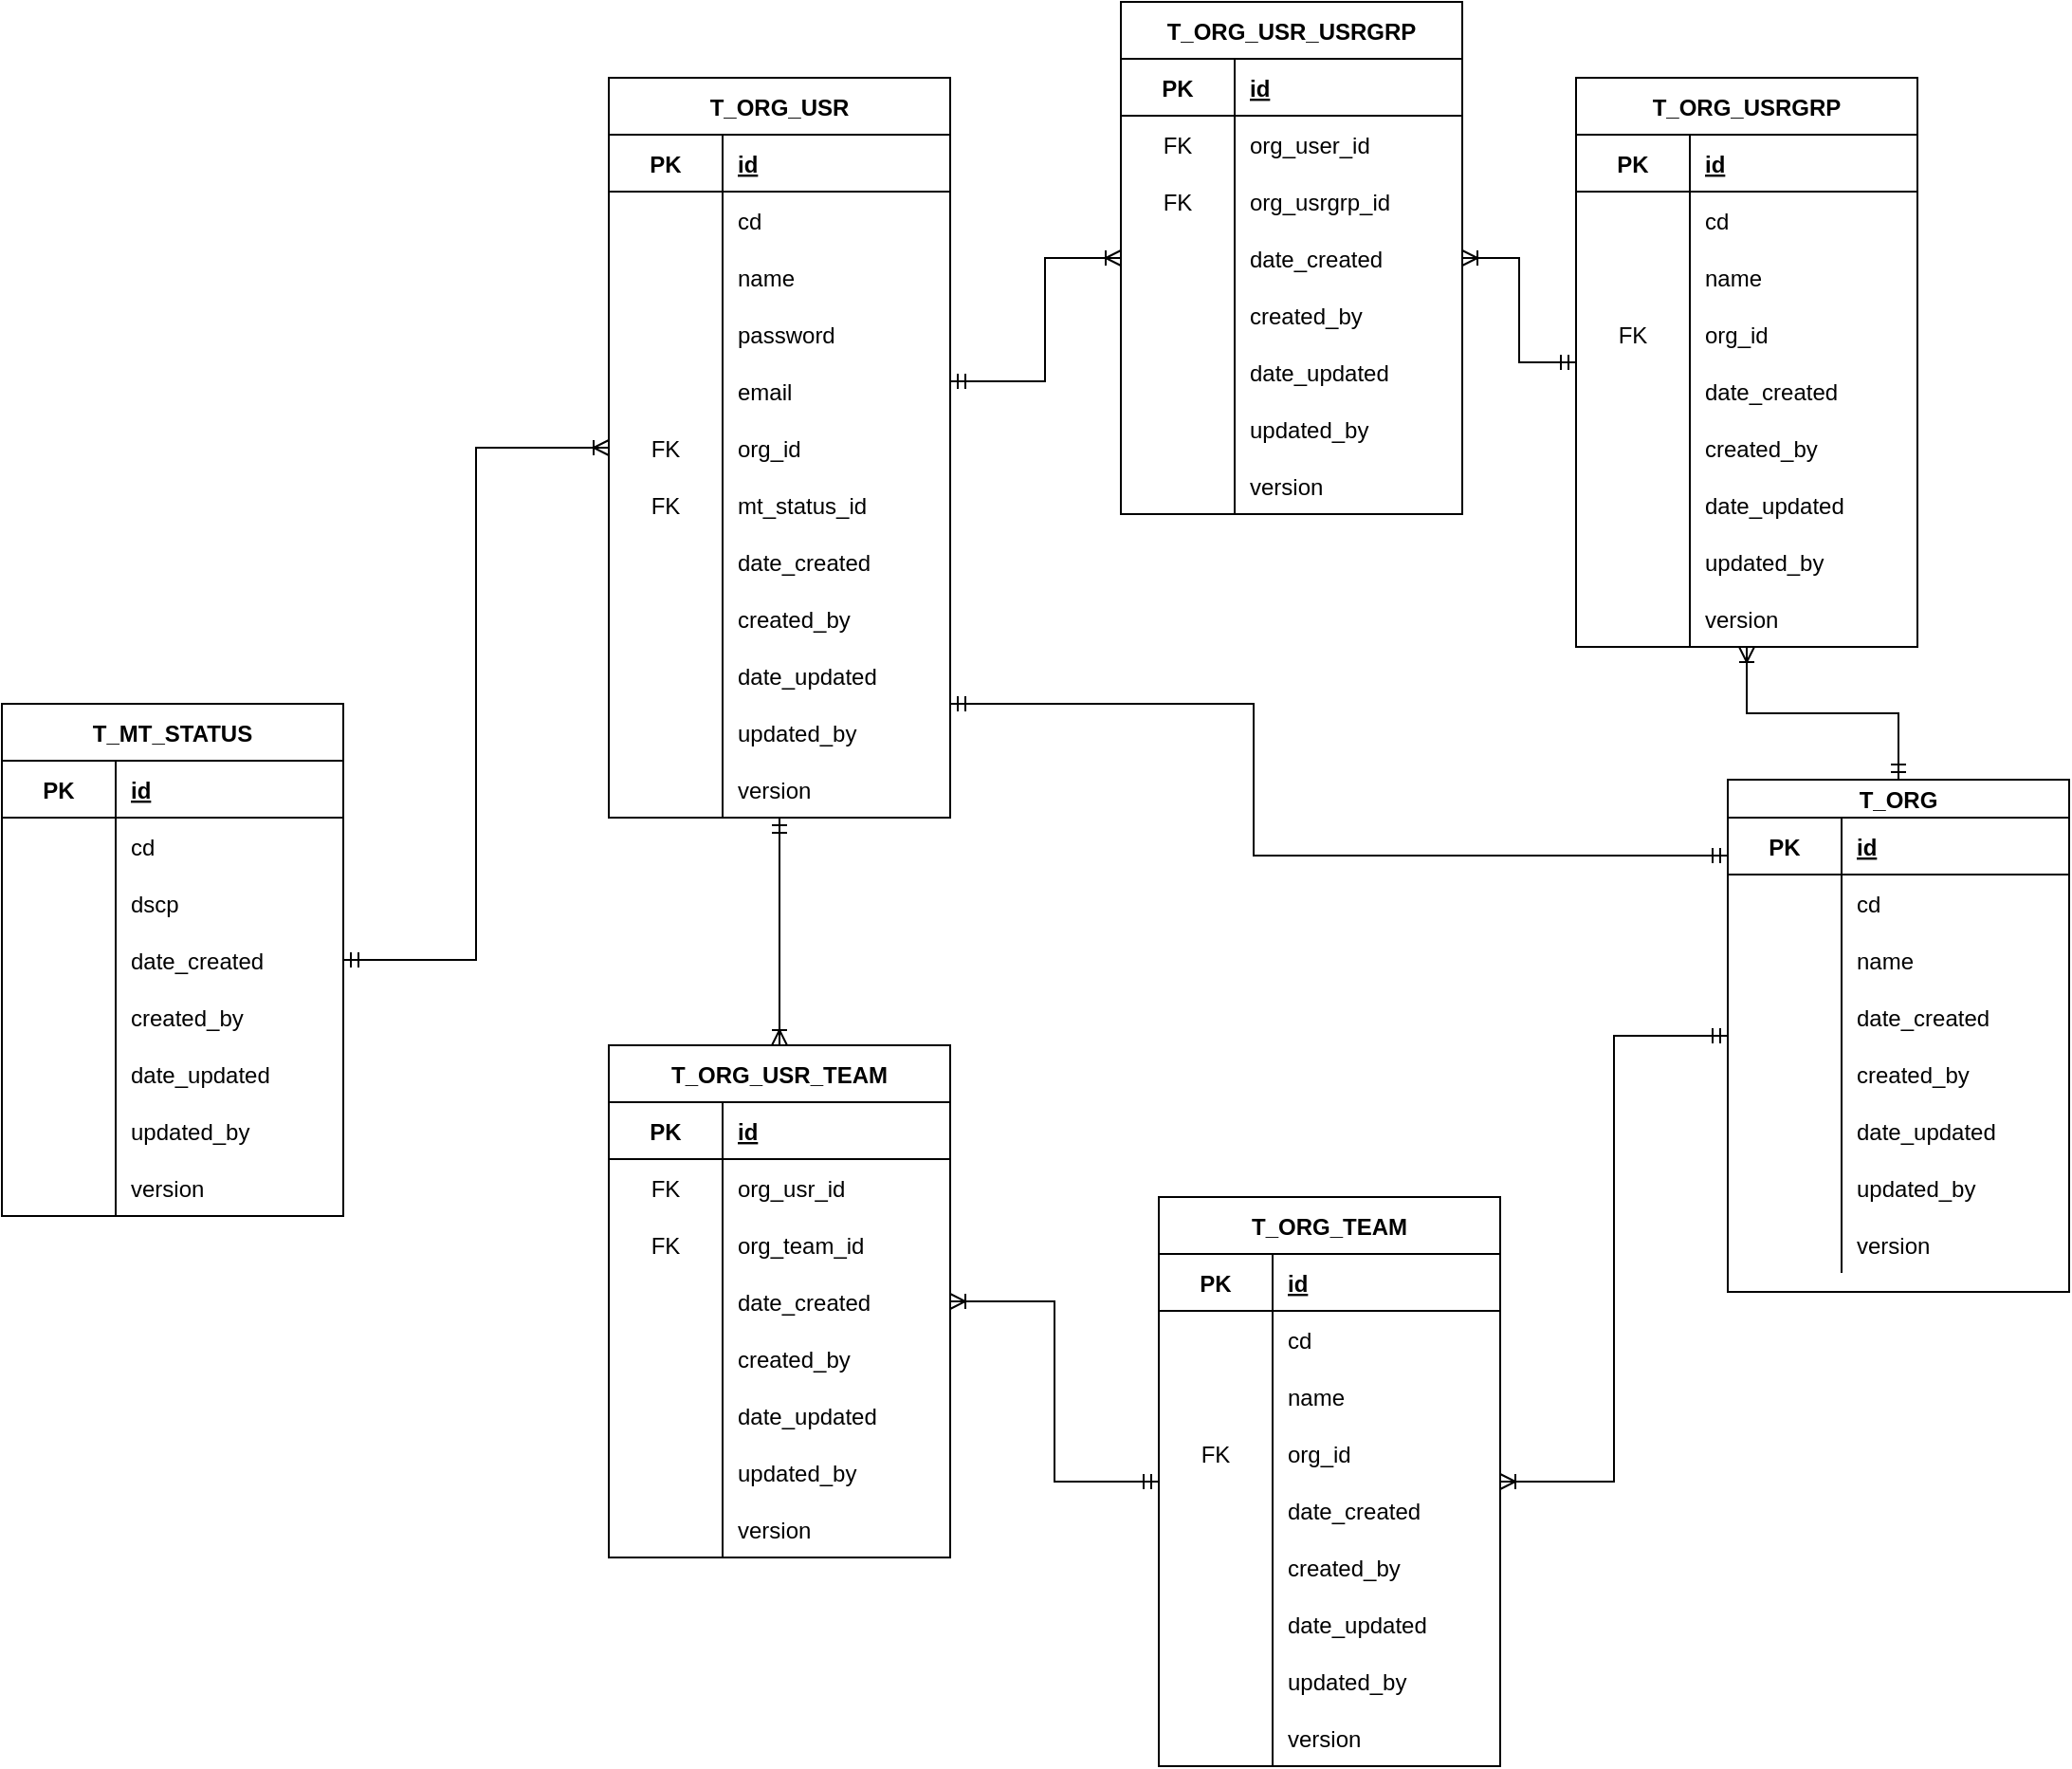 <mxfile version="20.0.4" type="github"><diagram id="7XiNMb9MbcKIm7JmYhp6" name="Page-1"><mxGraphModel dx="782" dy="468" grid="1" gridSize="10" guides="1" tooltips="1" connect="1" arrows="1" fold="1" page="1" pageScale="1" pageWidth="827" pageHeight="1169" math="0" shadow="0"><root><mxCell id="0"/><mxCell id="1" parent="0"/><mxCell id="mu_EPEu5dZSUz1orkuKK-1" style="edgeStyle=orthogonalEdgeStyle;rounded=0;orthogonalLoop=1;jettySize=auto;html=1;endArrow=ERoneToMany;endFill=0;startArrow=ERmandOne;startFill=0;" parent="1" source="mu_EPEu5dZSUz1orkuKK-2" target="mu_EPEu5dZSUz1orkuKK-121" edge="1"><mxGeometry relative="1" as="geometry"><Array as="points"><mxPoint x="550" y="200"/><mxPoint x="550" y="135"/></Array></mxGeometry></mxCell><mxCell id="mu_EPEu5dZSUz1orkuKK-2" value="T_ORG_USR" style="shape=table;startSize=30;container=1;collapsible=1;childLayout=tableLayout;fixedRows=1;rowLines=0;fontStyle=1;align=center;resizeLast=1;" parent="1" vertex="1"><mxGeometry x="320" y="40" width="180" height="390" as="geometry"/></mxCell><mxCell id="mu_EPEu5dZSUz1orkuKK-3" value="" style="shape=tableRow;horizontal=0;startSize=0;swimlaneHead=0;swimlaneBody=0;fillColor=none;collapsible=0;dropTarget=0;points=[[0,0.5],[1,0.5]];portConstraint=eastwest;top=0;left=0;right=0;bottom=1;" parent="mu_EPEu5dZSUz1orkuKK-2" vertex="1"><mxGeometry y="30" width="180" height="30" as="geometry"/></mxCell><mxCell id="mu_EPEu5dZSUz1orkuKK-4" value="PK" style="shape=partialRectangle;connectable=0;fillColor=none;top=0;left=0;bottom=0;right=0;fontStyle=1;overflow=hidden;" parent="mu_EPEu5dZSUz1orkuKK-3" vertex="1"><mxGeometry width="60" height="30" as="geometry"><mxRectangle width="60" height="30" as="alternateBounds"/></mxGeometry></mxCell><mxCell id="mu_EPEu5dZSUz1orkuKK-5" value="id" style="shape=partialRectangle;connectable=0;fillColor=none;top=0;left=0;bottom=0;right=0;align=left;spacingLeft=6;fontStyle=5;overflow=hidden;" parent="mu_EPEu5dZSUz1orkuKK-3" vertex="1"><mxGeometry x="60" width="120" height="30" as="geometry"><mxRectangle width="120" height="30" as="alternateBounds"/></mxGeometry></mxCell><mxCell id="mu_EPEu5dZSUz1orkuKK-6" value="" style="shape=tableRow;horizontal=0;startSize=0;swimlaneHead=0;swimlaneBody=0;fillColor=none;collapsible=0;dropTarget=0;points=[[0,0.5],[1,0.5]];portConstraint=eastwest;top=0;left=0;right=0;bottom=0;" parent="mu_EPEu5dZSUz1orkuKK-2" vertex="1"><mxGeometry y="60" width="180" height="30" as="geometry"/></mxCell><mxCell id="mu_EPEu5dZSUz1orkuKK-7" value="" style="shape=partialRectangle;connectable=0;fillColor=none;top=0;left=0;bottom=0;right=0;editable=1;overflow=hidden;" parent="mu_EPEu5dZSUz1orkuKK-6" vertex="1"><mxGeometry width="60" height="30" as="geometry"><mxRectangle width="60" height="30" as="alternateBounds"/></mxGeometry></mxCell><mxCell id="mu_EPEu5dZSUz1orkuKK-8" value="cd" style="shape=partialRectangle;connectable=0;fillColor=none;top=0;left=0;bottom=0;right=0;align=left;spacingLeft=6;overflow=hidden;" parent="mu_EPEu5dZSUz1orkuKK-6" vertex="1"><mxGeometry x="60" width="120" height="30" as="geometry"><mxRectangle width="120" height="30" as="alternateBounds"/></mxGeometry></mxCell><mxCell id="mu_EPEu5dZSUz1orkuKK-9" value="" style="shape=tableRow;horizontal=0;startSize=0;swimlaneHead=0;swimlaneBody=0;fillColor=none;collapsible=0;dropTarget=0;points=[[0,0.5],[1,0.5]];portConstraint=eastwest;top=0;left=0;right=0;bottom=0;" parent="mu_EPEu5dZSUz1orkuKK-2" vertex="1"><mxGeometry y="90" width="180" height="30" as="geometry"/></mxCell><mxCell id="mu_EPEu5dZSUz1orkuKK-10" value="" style="shape=partialRectangle;connectable=0;fillColor=none;top=0;left=0;bottom=0;right=0;editable=1;overflow=hidden;" parent="mu_EPEu5dZSUz1orkuKK-9" vertex="1"><mxGeometry width="60" height="30" as="geometry"><mxRectangle width="60" height="30" as="alternateBounds"/></mxGeometry></mxCell><mxCell id="mu_EPEu5dZSUz1orkuKK-11" value="name" style="shape=partialRectangle;connectable=0;fillColor=none;top=0;left=0;bottom=0;right=0;align=left;spacingLeft=6;overflow=hidden;" parent="mu_EPEu5dZSUz1orkuKK-9" vertex="1"><mxGeometry x="60" width="120" height="30" as="geometry"><mxRectangle width="120" height="30" as="alternateBounds"/></mxGeometry></mxCell><mxCell id="mu_EPEu5dZSUz1orkuKK-12" value="" style="shape=tableRow;horizontal=0;startSize=0;swimlaneHead=0;swimlaneBody=0;fillColor=none;collapsible=0;dropTarget=0;points=[[0,0.5],[1,0.5]];portConstraint=eastwest;top=0;left=0;right=0;bottom=0;" parent="mu_EPEu5dZSUz1orkuKK-2" vertex="1"><mxGeometry y="120" width="180" height="30" as="geometry"/></mxCell><mxCell id="mu_EPEu5dZSUz1orkuKK-13" value="" style="shape=partialRectangle;connectable=0;fillColor=none;top=0;left=0;bottom=0;right=0;editable=1;overflow=hidden;" parent="mu_EPEu5dZSUz1orkuKK-12" vertex="1"><mxGeometry width="60" height="30" as="geometry"><mxRectangle width="60" height="30" as="alternateBounds"/></mxGeometry></mxCell><mxCell id="mu_EPEu5dZSUz1orkuKK-14" value="password" style="shape=partialRectangle;connectable=0;fillColor=none;top=0;left=0;bottom=0;right=0;align=left;spacingLeft=6;overflow=hidden;" parent="mu_EPEu5dZSUz1orkuKK-12" vertex="1"><mxGeometry x="60" width="120" height="30" as="geometry"><mxRectangle width="120" height="30" as="alternateBounds"/></mxGeometry></mxCell><mxCell id="mu_EPEu5dZSUz1orkuKK-15" value="" style="shape=tableRow;horizontal=0;startSize=0;swimlaneHead=0;swimlaneBody=0;fillColor=none;collapsible=0;dropTarget=0;points=[[0,0.5],[1,0.5]];portConstraint=eastwest;top=0;left=0;right=0;bottom=0;" parent="mu_EPEu5dZSUz1orkuKK-2" vertex="1"><mxGeometry y="150" width="180" height="30" as="geometry"/></mxCell><mxCell id="mu_EPEu5dZSUz1orkuKK-16" value="" style="shape=partialRectangle;connectable=0;fillColor=none;top=0;left=0;bottom=0;right=0;editable=1;overflow=hidden;" parent="mu_EPEu5dZSUz1orkuKK-15" vertex="1"><mxGeometry width="60" height="30" as="geometry"><mxRectangle width="60" height="30" as="alternateBounds"/></mxGeometry></mxCell><mxCell id="mu_EPEu5dZSUz1orkuKK-17" value="email" style="shape=partialRectangle;connectable=0;fillColor=none;top=0;left=0;bottom=0;right=0;align=left;spacingLeft=6;overflow=hidden;" parent="mu_EPEu5dZSUz1orkuKK-15" vertex="1"><mxGeometry x="60" width="120" height="30" as="geometry"><mxRectangle width="120" height="30" as="alternateBounds"/></mxGeometry></mxCell><mxCell id="mu_EPEu5dZSUz1orkuKK-18" value="" style="shape=tableRow;horizontal=0;startSize=0;swimlaneHead=0;swimlaneBody=0;fillColor=none;collapsible=0;dropTarget=0;points=[[0,0.5],[1,0.5]];portConstraint=eastwest;top=0;left=0;right=0;bottom=0;" parent="mu_EPEu5dZSUz1orkuKK-2" vertex="1"><mxGeometry y="180" width="180" height="30" as="geometry"/></mxCell><mxCell id="mu_EPEu5dZSUz1orkuKK-19" value="FK" style="shape=partialRectangle;connectable=0;fillColor=none;top=0;left=0;bottom=0;right=0;editable=1;overflow=hidden;" parent="mu_EPEu5dZSUz1orkuKK-18" vertex="1"><mxGeometry width="60" height="30" as="geometry"><mxRectangle width="60" height="30" as="alternateBounds"/></mxGeometry></mxCell><mxCell id="mu_EPEu5dZSUz1orkuKK-20" value="org_id" style="shape=partialRectangle;connectable=0;fillColor=none;top=0;left=0;bottom=0;right=0;align=left;spacingLeft=6;overflow=hidden;" parent="mu_EPEu5dZSUz1orkuKK-18" vertex="1"><mxGeometry x="60" width="120" height="30" as="geometry"><mxRectangle width="120" height="30" as="alternateBounds"/></mxGeometry></mxCell><mxCell id="mu_EPEu5dZSUz1orkuKK-21" value="" style="shape=tableRow;horizontal=0;startSize=0;swimlaneHead=0;swimlaneBody=0;fillColor=none;collapsible=0;dropTarget=0;points=[[0,0.5],[1,0.5]];portConstraint=eastwest;top=0;left=0;right=0;bottom=0;" parent="mu_EPEu5dZSUz1orkuKK-2" vertex="1"><mxGeometry y="210" width="180" height="30" as="geometry"/></mxCell><mxCell id="mu_EPEu5dZSUz1orkuKK-22" value="FK" style="shape=partialRectangle;connectable=0;fillColor=none;top=0;left=0;bottom=0;right=0;editable=1;overflow=hidden;" parent="mu_EPEu5dZSUz1orkuKK-21" vertex="1"><mxGeometry width="60" height="30" as="geometry"><mxRectangle width="60" height="30" as="alternateBounds"/></mxGeometry></mxCell><mxCell id="mu_EPEu5dZSUz1orkuKK-23" value="mt_status_id" style="shape=partialRectangle;connectable=0;fillColor=none;top=0;left=0;bottom=0;right=0;align=left;spacingLeft=6;overflow=hidden;" parent="mu_EPEu5dZSUz1orkuKK-21" vertex="1"><mxGeometry x="60" width="120" height="30" as="geometry"><mxRectangle width="120" height="30" as="alternateBounds"/></mxGeometry></mxCell><mxCell id="mu_EPEu5dZSUz1orkuKK-24" value="" style="shape=tableRow;horizontal=0;startSize=0;swimlaneHead=0;swimlaneBody=0;fillColor=none;collapsible=0;dropTarget=0;points=[[0,0.5],[1,0.5]];portConstraint=eastwest;top=0;left=0;right=0;bottom=0;" parent="mu_EPEu5dZSUz1orkuKK-2" vertex="1"><mxGeometry y="240" width="180" height="30" as="geometry"/></mxCell><mxCell id="mu_EPEu5dZSUz1orkuKK-25" value="   " style="shape=partialRectangle;connectable=0;fillColor=none;top=0;left=0;bottom=0;right=0;editable=1;overflow=hidden;" parent="mu_EPEu5dZSUz1orkuKK-24" vertex="1"><mxGeometry width="60" height="30" as="geometry"><mxRectangle width="60" height="30" as="alternateBounds"/></mxGeometry></mxCell><mxCell id="mu_EPEu5dZSUz1orkuKK-26" value="date_created" style="shape=partialRectangle;connectable=0;fillColor=none;top=0;left=0;bottom=0;right=0;align=left;spacingLeft=6;overflow=hidden;" parent="mu_EPEu5dZSUz1orkuKK-24" vertex="1"><mxGeometry x="60" width="120" height="30" as="geometry"><mxRectangle width="120" height="30" as="alternateBounds"/></mxGeometry></mxCell><mxCell id="mu_EPEu5dZSUz1orkuKK-27" value="" style="shape=tableRow;horizontal=0;startSize=0;swimlaneHead=0;swimlaneBody=0;fillColor=none;collapsible=0;dropTarget=0;points=[[0,0.5],[1,0.5]];portConstraint=eastwest;top=0;left=0;right=0;bottom=0;" parent="mu_EPEu5dZSUz1orkuKK-2" vertex="1"><mxGeometry y="270" width="180" height="30" as="geometry"/></mxCell><mxCell id="mu_EPEu5dZSUz1orkuKK-28" value="   " style="shape=partialRectangle;connectable=0;fillColor=none;top=0;left=0;bottom=0;right=0;editable=1;overflow=hidden;" parent="mu_EPEu5dZSUz1orkuKK-27" vertex="1"><mxGeometry width="60" height="30" as="geometry"><mxRectangle width="60" height="30" as="alternateBounds"/></mxGeometry></mxCell><mxCell id="mu_EPEu5dZSUz1orkuKK-29" value="created_by" style="shape=partialRectangle;connectable=0;fillColor=none;top=0;left=0;bottom=0;right=0;align=left;spacingLeft=6;overflow=hidden;" parent="mu_EPEu5dZSUz1orkuKK-27" vertex="1"><mxGeometry x="60" width="120" height="30" as="geometry"><mxRectangle width="120" height="30" as="alternateBounds"/></mxGeometry></mxCell><mxCell id="mu_EPEu5dZSUz1orkuKK-30" value="" style="shape=tableRow;horizontal=0;startSize=0;swimlaneHead=0;swimlaneBody=0;fillColor=none;collapsible=0;dropTarget=0;points=[[0,0.5],[1,0.5]];portConstraint=eastwest;top=0;left=0;right=0;bottom=0;" parent="mu_EPEu5dZSUz1orkuKK-2" vertex="1"><mxGeometry y="300" width="180" height="30" as="geometry"/></mxCell><mxCell id="mu_EPEu5dZSUz1orkuKK-31" value="   " style="shape=partialRectangle;connectable=0;fillColor=none;top=0;left=0;bottom=0;right=0;editable=1;overflow=hidden;" parent="mu_EPEu5dZSUz1orkuKK-30" vertex="1"><mxGeometry width="60" height="30" as="geometry"><mxRectangle width="60" height="30" as="alternateBounds"/></mxGeometry></mxCell><mxCell id="mu_EPEu5dZSUz1orkuKK-32" value="date_updated" style="shape=partialRectangle;connectable=0;fillColor=none;top=0;left=0;bottom=0;right=0;align=left;spacingLeft=6;overflow=hidden;" parent="mu_EPEu5dZSUz1orkuKK-30" vertex="1"><mxGeometry x="60" width="120" height="30" as="geometry"><mxRectangle width="120" height="30" as="alternateBounds"/></mxGeometry></mxCell><mxCell id="mu_EPEu5dZSUz1orkuKK-33" value="" style="shape=tableRow;horizontal=0;startSize=0;swimlaneHead=0;swimlaneBody=0;fillColor=none;collapsible=0;dropTarget=0;points=[[0,0.5],[1,0.5]];portConstraint=eastwest;top=0;left=0;right=0;bottom=0;" parent="mu_EPEu5dZSUz1orkuKK-2" vertex="1"><mxGeometry y="330" width="180" height="30" as="geometry"/></mxCell><mxCell id="mu_EPEu5dZSUz1orkuKK-34" value="   " style="shape=partialRectangle;connectable=0;fillColor=none;top=0;left=0;bottom=0;right=0;editable=1;overflow=hidden;" parent="mu_EPEu5dZSUz1orkuKK-33" vertex="1"><mxGeometry width="60" height="30" as="geometry"><mxRectangle width="60" height="30" as="alternateBounds"/></mxGeometry></mxCell><mxCell id="mu_EPEu5dZSUz1orkuKK-35" value="updated_by" style="shape=partialRectangle;connectable=0;fillColor=none;top=0;left=0;bottom=0;right=0;align=left;spacingLeft=6;overflow=hidden;" parent="mu_EPEu5dZSUz1orkuKK-33" vertex="1"><mxGeometry x="60" width="120" height="30" as="geometry"><mxRectangle width="120" height="30" as="alternateBounds"/></mxGeometry></mxCell><mxCell id="mu_EPEu5dZSUz1orkuKK-36" value="" style="shape=tableRow;horizontal=0;startSize=0;swimlaneHead=0;swimlaneBody=0;fillColor=none;collapsible=0;dropTarget=0;points=[[0,0.5],[1,0.5]];portConstraint=eastwest;top=0;left=0;right=0;bottom=0;" parent="mu_EPEu5dZSUz1orkuKK-2" vertex="1"><mxGeometry y="360" width="180" height="30" as="geometry"/></mxCell><mxCell id="mu_EPEu5dZSUz1orkuKK-37" value="   " style="shape=partialRectangle;connectable=0;fillColor=none;top=0;left=0;bottom=0;right=0;editable=1;overflow=hidden;" parent="mu_EPEu5dZSUz1orkuKK-36" vertex="1"><mxGeometry width="60" height="30" as="geometry"><mxRectangle width="60" height="30" as="alternateBounds"/></mxGeometry></mxCell><mxCell id="mu_EPEu5dZSUz1orkuKK-38" value="version" style="shape=partialRectangle;connectable=0;fillColor=none;top=0;left=0;bottom=0;right=0;align=left;spacingLeft=6;overflow=hidden;" parent="mu_EPEu5dZSUz1orkuKK-36" vertex="1"><mxGeometry x="60" width="120" height="30" as="geometry"><mxRectangle width="120" height="30" as="alternateBounds"/></mxGeometry></mxCell><mxCell id="mu_EPEu5dZSUz1orkuKK-39" style="edgeStyle=orthogonalEdgeStyle;rounded=0;orthogonalLoop=1;jettySize=auto;html=1;endArrow=ERoneToMany;endFill=0;startArrow=ERmandOne;startFill=0;" parent="1" source="mu_EPEu5dZSUz1orkuKK-40" target="mu_EPEu5dZSUz1orkuKK-121" edge="1"><mxGeometry relative="1" as="geometry"/></mxCell><mxCell id="mu_EPEu5dZSUz1orkuKK-40" value="T_ORG_USRGRP" style="shape=table;startSize=30;container=1;collapsible=1;childLayout=tableLayout;fixedRows=1;rowLines=0;fontStyle=1;align=center;resizeLast=1;" parent="1" vertex="1"><mxGeometry x="830" y="40" width="180" height="300" as="geometry"/></mxCell><mxCell id="mu_EPEu5dZSUz1orkuKK-41" value="" style="shape=tableRow;horizontal=0;startSize=0;swimlaneHead=0;swimlaneBody=0;fillColor=none;collapsible=0;dropTarget=0;points=[[0,0.5],[1,0.5]];portConstraint=eastwest;top=0;left=0;right=0;bottom=1;" parent="mu_EPEu5dZSUz1orkuKK-40" vertex="1"><mxGeometry y="30" width="180" height="30" as="geometry"/></mxCell><mxCell id="mu_EPEu5dZSUz1orkuKK-42" value="PK" style="shape=partialRectangle;connectable=0;fillColor=none;top=0;left=0;bottom=0;right=0;fontStyle=1;overflow=hidden;" parent="mu_EPEu5dZSUz1orkuKK-41" vertex="1"><mxGeometry width="60" height="30" as="geometry"><mxRectangle width="60" height="30" as="alternateBounds"/></mxGeometry></mxCell><mxCell id="mu_EPEu5dZSUz1orkuKK-43" value="id" style="shape=partialRectangle;connectable=0;fillColor=none;top=0;left=0;bottom=0;right=0;align=left;spacingLeft=6;fontStyle=5;overflow=hidden;" parent="mu_EPEu5dZSUz1orkuKK-41" vertex="1"><mxGeometry x="60" width="120" height="30" as="geometry"><mxRectangle width="120" height="30" as="alternateBounds"/></mxGeometry></mxCell><mxCell id="mu_EPEu5dZSUz1orkuKK-44" value="" style="shape=tableRow;horizontal=0;startSize=0;swimlaneHead=0;swimlaneBody=0;fillColor=none;collapsible=0;dropTarget=0;points=[[0,0.5],[1,0.5]];portConstraint=eastwest;top=0;left=0;right=0;bottom=0;" parent="mu_EPEu5dZSUz1orkuKK-40" vertex="1"><mxGeometry y="60" width="180" height="30" as="geometry"/></mxCell><mxCell id="mu_EPEu5dZSUz1orkuKK-45" value="" style="shape=partialRectangle;connectable=0;fillColor=none;top=0;left=0;bottom=0;right=0;editable=1;overflow=hidden;" parent="mu_EPEu5dZSUz1orkuKK-44" vertex="1"><mxGeometry width="60" height="30" as="geometry"><mxRectangle width="60" height="30" as="alternateBounds"/></mxGeometry></mxCell><mxCell id="mu_EPEu5dZSUz1orkuKK-46" value="cd" style="shape=partialRectangle;connectable=0;fillColor=none;top=0;left=0;bottom=0;right=0;align=left;spacingLeft=6;overflow=hidden;" parent="mu_EPEu5dZSUz1orkuKK-44" vertex="1"><mxGeometry x="60" width="120" height="30" as="geometry"><mxRectangle width="120" height="30" as="alternateBounds"/></mxGeometry></mxCell><mxCell id="mu_EPEu5dZSUz1orkuKK-47" value="" style="shape=tableRow;horizontal=0;startSize=0;swimlaneHead=0;swimlaneBody=0;fillColor=none;collapsible=0;dropTarget=0;points=[[0,0.5],[1,0.5]];portConstraint=eastwest;top=0;left=0;right=0;bottom=0;" parent="mu_EPEu5dZSUz1orkuKK-40" vertex="1"><mxGeometry y="90" width="180" height="30" as="geometry"/></mxCell><mxCell id="mu_EPEu5dZSUz1orkuKK-48" value="" style="shape=partialRectangle;connectable=0;fillColor=none;top=0;left=0;bottom=0;right=0;editable=1;overflow=hidden;" parent="mu_EPEu5dZSUz1orkuKK-47" vertex="1"><mxGeometry width="60" height="30" as="geometry"><mxRectangle width="60" height="30" as="alternateBounds"/></mxGeometry></mxCell><mxCell id="mu_EPEu5dZSUz1orkuKK-49" value="name" style="shape=partialRectangle;connectable=0;fillColor=none;top=0;left=0;bottom=0;right=0;align=left;spacingLeft=6;overflow=hidden;" parent="mu_EPEu5dZSUz1orkuKK-47" vertex="1"><mxGeometry x="60" width="120" height="30" as="geometry"><mxRectangle width="120" height="30" as="alternateBounds"/></mxGeometry></mxCell><mxCell id="mu_EPEu5dZSUz1orkuKK-50" value="" style="shape=tableRow;horizontal=0;startSize=0;swimlaneHead=0;swimlaneBody=0;fillColor=none;collapsible=0;dropTarget=0;points=[[0,0.5],[1,0.5]];portConstraint=eastwest;top=0;left=0;right=0;bottom=0;" parent="mu_EPEu5dZSUz1orkuKK-40" vertex="1"><mxGeometry y="120" width="180" height="30" as="geometry"/></mxCell><mxCell id="mu_EPEu5dZSUz1orkuKK-51" value="FK" style="shape=partialRectangle;connectable=0;fillColor=none;top=0;left=0;bottom=0;right=0;editable=1;overflow=hidden;" parent="mu_EPEu5dZSUz1orkuKK-50" vertex="1"><mxGeometry width="60" height="30" as="geometry"><mxRectangle width="60" height="30" as="alternateBounds"/></mxGeometry></mxCell><mxCell id="mu_EPEu5dZSUz1orkuKK-52" value="org_id" style="shape=partialRectangle;connectable=0;fillColor=none;top=0;left=0;bottom=0;right=0;align=left;spacingLeft=6;overflow=hidden;" parent="mu_EPEu5dZSUz1orkuKK-50" vertex="1"><mxGeometry x="60" width="120" height="30" as="geometry"><mxRectangle width="120" height="30" as="alternateBounds"/></mxGeometry></mxCell><mxCell id="mu_EPEu5dZSUz1orkuKK-53" value="" style="shape=tableRow;horizontal=0;startSize=0;swimlaneHead=0;swimlaneBody=0;fillColor=none;collapsible=0;dropTarget=0;points=[[0,0.5],[1,0.5]];portConstraint=eastwest;top=0;left=0;right=0;bottom=0;" parent="mu_EPEu5dZSUz1orkuKK-40" vertex="1"><mxGeometry y="150" width="180" height="30" as="geometry"/></mxCell><mxCell id="mu_EPEu5dZSUz1orkuKK-54" value="" style="shape=partialRectangle;connectable=0;fillColor=none;top=0;left=0;bottom=0;right=0;editable=1;overflow=hidden;" parent="mu_EPEu5dZSUz1orkuKK-53" vertex="1"><mxGeometry width="60" height="30" as="geometry"><mxRectangle width="60" height="30" as="alternateBounds"/></mxGeometry></mxCell><mxCell id="mu_EPEu5dZSUz1orkuKK-55" value="date_created" style="shape=partialRectangle;connectable=0;fillColor=none;top=0;left=0;bottom=0;right=0;align=left;spacingLeft=6;overflow=hidden;" parent="mu_EPEu5dZSUz1orkuKK-53" vertex="1"><mxGeometry x="60" width="120" height="30" as="geometry"><mxRectangle width="120" height="30" as="alternateBounds"/></mxGeometry></mxCell><mxCell id="mu_EPEu5dZSUz1orkuKK-56" value="" style="shape=tableRow;horizontal=0;startSize=0;swimlaneHead=0;swimlaneBody=0;fillColor=none;collapsible=0;dropTarget=0;points=[[0,0.5],[1,0.5]];portConstraint=eastwest;top=0;left=0;right=0;bottom=0;" parent="mu_EPEu5dZSUz1orkuKK-40" vertex="1"><mxGeometry y="180" width="180" height="30" as="geometry"/></mxCell><mxCell id="mu_EPEu5dZSUz1orkuKK-57" value="" style="shape=partialRectangle;connectable=0;fillColor=none;top=0;left=0;bottom=0;right=0;editable=1;overflow=hidden;" parent="mu_EPEu5dZSUz1orkuKK-56" vertex="1"><mxGeometry width="60" height="30" as="geometry"><mxRectangle width="60" height="30" as="alternateBounds"/></mxGeometry></mxCell><mxCell id="mu_EPEu5dZSUz1orkuKK-58" value="created_by" style="shape=partialRectangle;connectable=0;fillColor=none;top=0;left=0;bottom=0;right=0;align=left;spacingLeft=6;overflow=hidden;" parent="mu_EPEu5dZSUz1orkuKK-56" vertex="1"><mxGeometry x="60" width="120" height="30" as="geometry"><mxRectangle width="120" height="30" as="alternateBounds"/></mxGeometry></mxCell><mxCell id="mu_EPEu5dZSUz1orkuKK-59" value="" style="shape=tableRow;horizontal=0;startSize=0;swimlaneHead=0;swimlaneBody=0;fillColor=none;collapsible=0;dropTarget=0;points=[[0,0.5],[1,0.5]];portConstraint=eastwest;top=0;left=0;right=0;bottom=0;" parent="mu_EPEu5dZSUz1orkuKK-40" vertex="1"><mxGeometry y="210" width="180" height="30" as="geometry"/></mxCell><mxCell id="mu_EPEu5dZSUz1orkuKK-60" value="" style="shape=partialRectangle;connectable=0;fillColor=none;top=0;left=0;bottom=0;right=0;editable=1;overflow=hidden;" parent="mu_EPEu5dZSUz1orkuKK-59" vertex="1"><mxGeometry width="60" height="30" as="geometry"><mxRectangle width="60" height="30" as="alternateBounds"/></mxGeometry></mxCell><mxCell id="mu_EPEu5dZSUz1orkuKK-61" value="date_updated" style="shape=partialRectangle;connectable=0;fillColor=none;top=0;left=0;bottom=0;right=0;align=left;spacingLeft=6;overflow=hidden;" parent="mu_EPEu5dZSUz1orkuKK-59" vertex="1"><mxGeometry x="60" width="120" height="30" as="geometry"><mxRectangle width="120" height="30" as="alternateBounds"/></mxGeometry></mxCell><mxCell id="mu_EPEu5dZSUz1orkuKK-62" value="" style="shape=tableRow;horizontal=0;startSize=0;swimlaneHead=0;swimlaneBody=0;fillColor=none;collapsible=0;dropTarget=0;points=[[0,0.5],[1,0.5]];portConstraint=eastwest;top=0;left=0;right=0;bottom=0;" parent="mu_EPEu5dZSUz1orkuKK-40" vertex="1"><mxGeometry y="240" width="180" height="30" as="geometry"/></mxCell><mxCell id="mu_EPEu5dZSUz1orkuKK-63" value="" style="shape=partialRectangle;connectable=0;fillColor=none;top=0;left=0;bottom=0;right=0;editable=1;overflow=hidden;" parent="mu_EPEu5dZSUz1orkuKK-62" vertex="1"><mxGeometry width="60" height="30" as="geometry"><mxRectangle width="60" height="30" as="alternateBounds"/></mxGeometry></mxCell><mxCell id="mu_EPEu5dZSUz1orkuKK-64" value="updated_by " style="shape=partialRectangle;connectable=0;fillColor=none;top=0;left=0;bottom=0;right=0;align=left;spacingLeft=6;overflow=hidden;" parent="mu_EPEu5dZSUz1orkuKK-62" vertex="1"><mxGeometry x="60" width="120" height="30" as="geometry"><mxRectangle width="120" height="30" as="alternateBounds"/></mxGeometry></mxCell><mxCell id="mu_EPEu5dZSUz1orkuKK-65" value="" style="shape=tableRow;horizontal=0;startSize=0;swimlaneHead=0;swimlaneBody=0;fillColor=none;collapsible=0;dropTarget=0;points=[[0,0.5],[1,0.5]];portConstraint=eastwest;top=0;left=0;right=0;bottom=0;" parent="mu_EPEu5dZSUz1orkuKK-40" vertex="1"><mxGeometry y="270" width="180" height="30" as="geometry"/></mxCell><mxCell id="mu_EPEu5dZSUz1orkuKK-66" value="" style="shape=partialRectangle;connectable=0;fillColor=none;top=0;left=0;bottom=0;right=0;editable=1;overflow=hidden;" parent="mu_EPEu5dZSUz1orkuKK-65" vertex="1"><mxGeometry width="60" height="30" as="geometry"><mxRectangle width="60" height="30" as="alternateBounds"/></mxGeometry></mxCell><mxCell id="mu_EPEu5dZSUz1orkuKK-67" value="version" style="shape=partialRectangle;connectable=0;fillColor=none;top=0;left=0;bottom=0;right=0;align=left;spacingLeft=6;overflow=hidden;" parent="mu_EPEu5dZSUz1orkuKK-65" vertex="1"><mxGeometry x="60" width="120" height="30" as="geometry"><mxRectangle width="120" height="30" as="alternateBounds"/></mxGeometry></mxCell><mxCell id="mu_EPEu5dZSUz1orkuKK-68" style="edgeStyle=orthogonalEdgeStyle;rounded=0;orthogonalLoop=1;jettySize=auto;html=1;startArrow=ERmandOne;startFill=0;endArrow=ERmandOne;endFill=0;" parent="1" source="mu_EPEu5dZSUz1orkuKK-70" target="mu_EPEu5dZSUz1orkuKK-2" edge="1"><mxGeometry relative="1" as="geometry"><Array as="points"><mxPoint x="660" y="450"/><mxPoint x="660" y="370"/></Array></mxGeometry></mxCell><mxCell id="mu_EPEu5dZSUz1orkuKK-69" style="edgeStyle=orthogonalEdgeStyle;rounded=0;orthogonalLoop=1;jettySize=auto;html=1;startArrow=ERmandOne;startFill=0;endArrow=ERoneToMany;endFill=0;" parent="1" source="mu_EPEu5dZSUz1orkuKK-70" target="mu_EPEu5dZSUz1orkuKK-40" edge="1"><mxGeometry relative="1" as="geometry"/></mxCell><mxCell id="mu_EPEu5dZSUz1orkuKK-70" value="T_ORG" style="shape=table;startSize=20;container=1;collapsible=1;childLayout=tableLayout;fixedRows=1;rowLines=0;fontStyle=1;align=center;resizeLast=1;" parent="1" vertex="1"><mxGeometry x="910" y="410" width="180" height="270" as="geometry"/></mxCell><mxCell id="mu_EPEu5dZSUz1orkuKK-71" value="" style="shape=tableRow;horizontal=0;startSize=0;swimlaneHead=0;swimlaneBody=0;fillColor=none;collapsible=0;dropTarget=0;points=[[0,0.5],[1,0.5]];portConstraint=eastwest;top=0;left=0;right=0;bottom=1;" parent="mu_EPEu5dZSUz1orkuKK-70" vertex="1"><mxGeometry y="20" width="180" height="30" as="geometry"/></mxCell><mxCell id="mu_EPEu5dZSUz1orkuKK-72" value="PK" style="shape=partialRectangle;connectable=0;fillColor=none;top=0;left=0;bottom=0;right=0;fontStyle=1;overflow=hidden;" parent="mu_EPEu5dZSUz1orkuKK-71" vertex="1"><mxGeometry width="60" height="30" as="geometry"><mxRectangle width="60" height="30" as="alternateBounds"/></mxGeometry></mxCell><mxCell id="mu_EPEu5dZSUz1orkuKK-73" value="id" style="shape=partialRectangle;connectable=0;fillColor=none;top=0;left=0;bottom=0;right=0;align=left;spacingLeft=6;fontStyle=5;overflow=hidden;" parent="mu_EPEu5dZSUz1orkuKK-71" vertex="1"><mxGeometry x="60" width="120" height="30" as="geometry"><mxRectangle width="120" height="30" as="alternateBounds"/></mxGeometry></mxCell><mxCell id="mu_EPEu5dZSUz1orkuKK-74" value="" style="shape=tableRow;horizontal=0;startSize=0;swimlaneHead=0;swimlaneBody=0;fillColor=none;collapsible=0;dropTarget=0;points=[[0,0.5],[1,0.5]];portConstraint=eastwest;top=0;left=0;right=0;bottom=0;" parent="mu_EPEu5dZSUz1orkuKK-70" vertex="1"><mxGeometry y="50" width="180" height="30" as="geometry"/></mxCell><mxCell id="mu_EPEu5dZSUz1orkuKK-75" value="" style="shape=partialRectangle;connectable=0;fillColor=none;top=0;left=0;bottom=0;right=0;editable=1;overflow=hidden;" parent="mu_EPEu5dZSUz1orkuKK-74" vertex="1"><mxGeometry width="60" height="30" as="geometry"><mxRectangle width="60" height="30" as="alternateBounds"/></mxGeometry></mxCell><mxCell id="mu_EPEu5dZSUz1orkuKK-76" value="cd" style="shape=partialRectangle;connectable=0;fillColor=none;top=0;left=0;bottom=0;right=0;align=left;spacingLeft=6;overflow=hidden;" parent="mu_EPEu5dZSUz1orkuKK-74" vertex="1"><mxGeometry x="60" width="120" height="30" as="geometry"><mxRectangle width="120" height="30" as="alternateBounds"/></mxGeometry></mxCell><mxCell id="mu_EPEu5dZSUz1orkuKK-77" value="" style="shape=tableRow;horizontal=0;startSize=0;swimlaneHead=0;swimlaneBody=0;fillColor=none;collapsible=0;dropTarget=0;points=[[0,0.5],[1,0.5]];portConstraint=eastwest;top=0;left=0;right=0;bottom=0;" parent="mu_EPEu5dZSUz1orkuKK-70" vertex="1"><mxGeometry y="80" width="180" height="30" as="geometry"/></mxCell><mxCell id="mu_EPEu5dZSUz1orkuKK-78" value="" style="shape=partialRectangle;connectable=0;fillColor=none;top=0;left=0;bottom=0;right=0;editable=1;overflow=hidden;" parent="mu_EPEu5dZSUz1orkuKK-77" vertex="1"><mxGeometry width="60" height="30" as="geometry"><mxRectangle width="60" height="30" as="alternateBounds"/></mxGeometry></mxCell><mxCell id="mu_EPEu5dZSUz1orkuKK-79" value="name" style="shape=partialRectangle;connectable=0;fillColor=none;top=0;left=0;bottom=0;right=0;align=left;spacingLeft=6;overflow=hidden;" parent="mu_EPEu5dZSUz1orkuKK-77" vertex="1"><mxGeometry x="60" width="120" height="30" as="geometry"><mxRectangle width="120" height="30" as="alternateBounds"/></mxGeometry></mxCell><mxCell id="mu_EPEu5dZSUz1orkuKK-80" value="" style="shape=tableRow;horizontal=0;startSize=0;swimlaneHead=0;swimlaneBody=0;fillColor=none;collapsible=0;dropTarget=0;points=[[0,0.5],[1,0.5]];portConstraint=eastwest;top=0;left=0;right=0;bottom=0;" parent="mu_EPEu5dZSUz1orkuKK-70" vertex="1"><mxGeometry y="110" width="180" height="30" as="geometry"/></mxCell><mxCell id="mu_EPEu5dZSUz1orkuKK-81" value="" style="shape=partialRectangle;connectable=0;fillColor=none;top=0;left=0;bottom=0;right=0;editable=1;overflow=hidden;" parent="mu_EPEu5dZSUz1orkuKK-80" vertex="1"><mxGeometry width="60" height="30" as="geometry"><mxRectangle width="60" height="30" as="alternateBounds"/></mxGeometry></mxCell><mxCell id="mu_EPEu5dZSUz1orkuKK-82" value="date_created " style="shape=partialRectangle;connectable=0;fillColor=none;top=0;left=0;bottom=0;right=0;align=left;spacingLeft=6;overflow=hidden;" parent="mu_EPEu5dZSUz1orkuKK-80" vertex="1"><mxGeometry x="60" width="120" height="30" as="geometry"><mxRectangle width="120" height="30" as="alternateBounds"/></mxGeometry></mxCell><mxCell id="mu_EPEu5dZSUz1orkuKK-83" value="" style="shape=tableRow;horizontal=0;startSize=0;swimlaneHead=0;swimlaneBody=0;fillColor=none;collapsible=0;dropTarget=0;points=[[0,0.5],[1,0.5]];portConstraint=eastwest;top=0;left=0;right=0;bottom=0;" parent="mu_EPEu5dZSUz1orkuKK-70" vertex="1"><mxGeometry y="140" width="180" height="30" as="geometry"/></mxCell><mxCell id="mu_EPEu5dZSUz1orkuKK-84" value="" style="shape=partialRectangle;connectable=0;fillColor=none;top=0;left=0;bottom=0;right=0;editable=1;overflow=hidden;" parent="mu_EPEu5dZSUz1orkuKK-83" vertex="1"><mxGeometry width="60" height="30" as="geometry"><mxRectangle width="60" height="30" as="alternateBounds"/></mxGeometry></mxCell><mxCell id="mu_EPEu5dZSUz1orkuKK-85" value="created_by" style="shape=partialRectangle;connectable=0;fillColor=none;top=0;left=0;bottom=0;right=0;align=left;spacingLeft=6;overflow=hidden;" parent="mu_EPEu5dZSUz1orkuKK-83" vertex="1"><mxGeometry x="60" width="120" height="30" as="geometry"><mxRectangle width="120" height="30" as="alternateBounds"/></mxGeometry></mxCell><mxCell id="mu_EPEu5dZSUz1orkuKK-86" value="" style="shape=tableRow;horizontal=0;startSize=0;swimlaneHead=0;swimlaneBody=0;fillColor=none;collapsible=0;dropTarget=0;points=[[0,0.5],[1,0.5]];portConstraint=eastwest;top=0;left=0;right=0;bottom=0;" parent="mu_EPEu5dZSUz1orkuKK-70" vertex="1"><mxGeometry y="170" width="180" height="30" as="geometry"/></mxCell><mxCell id="mu_EPEu5dZSUz1orkuKK-87" value="" style="shape=partialRectangle;connectable=0;fillColor=none;top=0;left=0;bottom=0;right=0;editable=1;overflow=hidden;" parent="mu_EPEu5dZSUz1orkuKK-86" vertex="1"><mxGeometry width="60" height="30" as="geometry"><mxRectangle width="60" height="30" as="alternateBounds"/></mxGeometry></mxCell><mxCell id="mu_EPEu5dZSUz1orkuKK-88" value="date_updated" style="shape=partialRectangle;connectable=0;fillColor=none;top=0;left=0;bottom=0;right=0;align=left;spacingLeft=6;overflow=hidden;" parent="mu_EPEu5dZSUz1orkuKK-86" vertex="1"><mxGeometry x="60" width="120" height="30" as="geometry"><mxRectangle width="120" height="30" as="alternateBounds"/></mxGeometry></mxCell><mxCell id="mu_EPEu5dZSUz1orkuKK-89" value="" style="shape=tableRow;horizontal=0;startSize=0;swimlaneHead=0;swimlaneBody=0;fillColor=none;collapsible=0;dropTarget=0;points=[[0,0.5],[1,0.5]];portConstraint=eastwest;top=0;left=0;right=0;bottom=0;" parent="mu_EPEu5dZSUz1orkuKK-70" vertex="1"><mxGeometry y="200" width="180" height="30" as="geometry"/></mxCell><mxCell id="mu_EPEu5dZSUz1orkuKK-90" value="   " style="shape=partialRectangle;connectable=0;fillColor=none;top=0;left=0;bottom=0;right=0;editable=1;overflow=hidden;" parent="mu_EPEu5dZSUz1orkuKK-89" vertex="1"><mxGeometry width="60" height="30" as="geometry"><mxRectangle width="60" height="30" as="alternateBounds"/></mxGeometry></mxCell><mxCell id="mu_EPEu5dZSUz1orkuKK-91" value="updated_by" style="shape=partialRectangle;connectable=0;fillColor=none;top=0;left=0;bottom=0;right=0;align=left;spacingLeft=6;overflow=hidden;" parent="mu_EPEu5dZSUz1orkuKK-89" vertex="1"><mxGeometry x="60" width="120" height="30" as="geometry"><mxRectangle width="120" height="30" as="alternateBounds"/></mxGeometry></mxCell><mxCell id="mu_EPEu5dZSUz1orkuKK-92" value="" style="shape=tableRow;horizontal=0;startSize=0;swimlaneHead=0;swimlaneBody=0;fillColor=none;collapsible=0;dropTarget=0;points=[[0,0.5],[1,0.5]];portConstraint=eastwest;top=0;left=0;right=0;bottom=0;" parent="mu_EPEu5dZSUz1orkuKK-70" vertex="1"><mxGeometry y="230" width="180" height="30" as="geometry"/></mxCell><mxCell id="mu_EPEu5dZSUz1orkuKK-93" value="   " style="shape=partialRectangle;connectable=0;fillColor=none;top=0;left=0;bottom=0;right=0;editable=1;overflow=hidden;" parent="mu_EPEu5dZSUz1orkuKK-92" vertex="1"><mxGeometry width="60" height="30" as="geometry"><mxRectangle width="60" height="30" as="alternateBounds"/></mxGeometry></mxCell><mxCell id="mu_EPEu5dZSUz1orkuKK-94" value="version" style="shape=partialRectangle;connectable=0;fillColor=none;top=0;left=0;bottom=0;right=0;align=left;spacingLeft=6;overflow=hidden;" parent="mu_EPEu5dZSUz1orkuKK-92" vertex="1"><mxGeometry x="60" width="120" height="30" as="geometry"><mxRectangle width="120" height="30" as="alternateBounds"/></mxGeometry></mxCell><mxCell id="mu_EPEu5dZSUz1orkuKK-95" style="edgeStyle=orthogonalEdgeStyle;rounded=0;orthogonalLoop=1;jettySize=auto;html=1;startArrow=ERmandOne;startFill=0;endArrow=ERoneToMany;endFill=0;" parent="1" source="mu_EPEu5dZSUz1orkuKK-96" target="mu_EPEu5dZSUz1orkuKK-2" edge="1"><mxGeometry relative="1" as="geometry"/></mxCell><mxCell id="mu_EPEu5dZSUz1orkuKK-96" value="T_MT_STATUS" style="shape=table;startSize=30;container=1;collapsible=1;childLayout=tableLayout;fixedRows=1;rowLines=0;fontStyle=1;align=center;resizeLast=1;" parent="1" vertex="1"><mxGeometry y="370" width="180" height="270" as="geometry"/></mxCell><mxCell id="mu_EPEu5dZSUz1orkuKK-97" value="" style="shape=tableRow;horizontal=0;startSize=0;swimlaneHead=0;swimlaneBody=0;fillColor=none;collapsible=0;dropTarget=0;points=[[0,0.5],[1,0.5]];portConstraint=eastwest;top=0;left=0;right=0;bottom=1;" parent="mu_EPEu5dZSUz1orkuKK-96" vertex="1"><mxGeometry y="30" width="180" height="30" as="geometry"/></mxCell><mxCell id="mu_EPEu5dZSUz1orkuKK-98" value="PK" style="shape=partialRectangle;connectable=0;fillColor=none;top=0;left=0;bottom=0;right=0;fontStyle=1;overflow=hidden;" parent="mu_EPEu5dZSUz1orkuKK-97" vertex="1"><mxGeometry width="60" height="30" as="geometry"><mxRectangle width="60" height="30" as="alternateBounds"/></mxGeometry></mxCell><mxCell id="mu_EPEu5dZSUz1orkuKK-99" value="id" style="shape=partialRectangle;connectable=0;fillColor=none;top=0;left=0;bottom=0;right=0;align=left;spacingLeft=6;fontStyle=5;overflow=hidden;" parent="mu_EPEu5dZSUz1orkuKK-97" vertex="1"><mxGeometry x="60" width="120" height="30" as="geometry"><mxRectangle width="120" height="30" as="alternateBounds"/></mxGeometry></mxCell><mxCell id="mu_EPEu5dZSUz1orkuKK-100" value="" style="shape=tableRow;horizontal=0;startSize=0;swimlaneHead=0;swimlaneBody=0;fillColor=none;collapsible=0;dropTarget=0;points=[[0,0.5],[1,0.5]];portConstraint=eastwest;top=0;left=0;right=0;bottom=0;" parent="mu_EPEu5dZSUz1orkuKK-96" vertex="1"><mxGeometry y="60" width="180" height="30" as="geometry"/></mxCell><mxCell id="mu_EPEu5dZSUz1orkuKK-101" value="" style="shape=partialRectangle;connectable=0;fillColor=none;top=0;left=0;bottom=0;right=0;editable=1;overflow=hidden;" parent="mu_EPEu5dZSUz1orkuKK-100" vertex="1"><mxGeometry width="60" height="30" as="geometry"><mxRectangle width="60" height="30" as="alternateBounds"/></mxGeometry></mxCell><mxCell id="mu_EPEu5dZSUz1orkuKK-102" value="cd" style="shape=partialRectangle;connectable=0;fillColor=none;top=0;left=0;bottom=0;right=0;align=left;spacingLeft=6;overflow=hidden;" parent="mu_EPEu5dZSUz1orkuKK-100" vertex="1"><mxGeometry x="60" width="120" height="30" as="geometry"><mxRectangle width="120" height="30" as="alternateBounds"/></mxGeometry></mxCell><mxCell id="mu_EPEu5dZSUz1orkuKK-103" value="" style="shape=tableRow;horizontal=0;startSize=0;swimlaneHead=0;swimlaneBody=0;fillColor=none;collapsible=0;dropTarget=0;points=[[0,0.5],[1,0.5]];portConstraint=eastwest;top=0;left=0;right=0;bottom=0;" parent="mu_EPEu5dZSUz1orkuKK-96" vertex="1"><mxGeometry y="90" width="180" height="30" as="geometry"/></mxCell><mxCell id="mu_EPEu5dZSUz1orkuKK-104" value="" style="shape=partialRectangle;connectable=0;fillColor=none;top=0;left=0;bottom=0;right=0;editable=1;overflow=hidden;" parent="mu_EPEu5dZSUz1orkuKK-103" vertex="1"><mxGeometry width="60" height="30" as="geometry"><mxRectangle width="60" height="30" as="alternateBounds"/></mxGeometry></mxCell><mxCell id="mu_EPEu5dZSUz1orkuKK-105" value="dscp" style="shape=partialRectangle;connectable=0;fillColor=none;top=0;left=0;bottom=0;right=0;align=left;spacingLeft=6;overflow=hidden;" parent="mu_EPEu5dZSUz1orkuKK-103" vertex="1"><mxGeometry x="60" width="120" height="30" as="geometry"><mxRectangle width="120" height="30" as="alternateBounds"/></mxGeometry></mxCell><mxCell id="mu_EPEu5dZSUz1orkuKK-106" value="" style="shape=tableRow;horizontal=0;startSize=0;swimlaneHead=0;swimlaneBody=0;fillColor=none;collapsible=0;dropTarget=0;points=[[0,0.5],[1,0.5]];portConstraint=eastwest;top=0;left=0;right=0;bottom=0;" parent="mu_EPEu5dZSUz1orkuKK-96" vertex="1"><mxGeometry y="120" width="180" height="30" as="geometry"/></mxCell><mxCell id="mu_EPEu5dZSUz1orkuKK-107" value="" style="shape=partialRectangle;connectable=0;fillColor=none;top=0;left=0;bottom=0;right=0;editable=1;overflow=hidden;" parent="mu_EPEu5dZSUz1orkuKK-106" vertex="1"><mxGeometry width="60" height="30" as="geometry"><mxRectangle width="60" height="30" as="alternateBounds"/></mxGeometry></mxCell><mxCell id="mu_EPEu5dZSUz1orkuKK-108" value="date_created" style="shape=partialRectangle;connectable=0;fillColor=none;top=0;left=0;bottom=0;right=0;align=left;spacingLeft=6;overflow=hidden;" parent="mu_EPEu5dZSUz1orkuKK-106" vertex="1"><mxGeometry x="60" width="120" height="30" as="geometry"><mxRectangle width="120" height="30" as="alternateBounds"/></mxGeometry></mxCell><mxCell id="mu_EPEu5dZSUz1orkuKK-109" value="" style="shape=tableRow;horizontal=0;startSize=0;swimlaneHead=0;swimlaneBody=0;fillColor=none;collapsible=0;dropTarget=0;points=[[0,0.5],[1,0.5]];portConstraint=eastwest;top=0;left=0;right=0;bottom=0;" parent="mu_EPEu5dZSUz1orkuKK-96" vertex="1"><mxGeometry y="150" width="180" height="30" as="geometry"/></mxCell><mxCell id="mu_EPEu5dZSUz1orkuKK-110" value="" style="shape=partialRectangle;connectable=0;fillColor=none;top=0;left=0;bottom=0;right=0;editable=1;overflow=hidden;" parent="mu_EPEu5dZSUz1orkuKK-109" vertex="1"><mxGeometry width="60" height="30" as="geometry"><mxRectangle width="60" height="30" as="alternateBounds"/></mxGeometry></mxCell><mxCell id="mu_EPEu5dZSUz1orkuKK-111" value="created_by" style="shape=partialRectangle;connectable=0;fillColor=none;top=0;left=0;bottom=0;right=0;align=left;spacingLeft=6;overflow=hidden;" parent="mu_EPEu5dZSUz1orkuKK-109" vertex="1"><mxGeometry x="60" width="120" height="30" as="geometry"><mxRectangle width="120" height="30" as="alternateBounds"/></mxGeometry></mxCell><mxCell id="mu_EPEu5dZSUz1orkuKK-112" value="" style="shape=tableRow;horizontal=0;startSize=0;swimlaneHead=0;swimlaneBody=0;fillColor=none;collapsible=0;dropTarget=0;points=[[0,0.5],[1,0.5]];portConstraint=eastwest;top=0;left=0;right=0;bottom=0;" parent="mu_EPEu5dZSUz1orkuKK-96" vertex="1"><mxGeometry y="180" width="180" height="30" as="geometry"/></mxCell><mxCell id="mu_EPEu5dZSUz1orkuKK-113" value="" style="shape=partialRectangle;connectable=0;fillColor=none;top=0;left=0;bottom=0;right=0;editable=1;overflow=hidden;" parent="mu_EPEu5dZSUz1orkuKK-112" vertex="1"><mxGeometry width="60" height="30" as="geometry"><mxRectangle width="60" height="30" as="alternateBounds"/></mxGeometry></mxCell><mxCell id="mu_EPEu5dZSUz1orkuKK-114" value="date_updated" style="shape=partialRectangle;connectable=0;fillColor=none;top=0;left=0;bottom=0;right=0;align=left;spacingLeft=6;overflow=hidden;" parent="mu_EPEu5dZSUz1orkuKK-112" vertex="1"><mxGeometry x="60" width="120" height="30" as="geometry"><mxRectangle width="120" height="30" as="alternateBounds"/></mxGeometry></mxCell><mxCell id="mu_EPEu5dZSUz1orkuKK-115" value="" style="shape=tableRow;horizontal=0;startSize=0;swimlaneHead=0;swimlaneBody=0;fillColor=none;collapsible=0;dropTarget=0;points=[[0,0.5],[1,0.5]];portConstraint=eastwest;top=0;left=0;right=0;bottom=0;" parent="mu_EPEu5dZSUz1orkuKK-96" vertex="1"><mxGeometry y="210" width="180" height="30" as="geometry"/></mxCell><mxCell id="mu_EPEu5dZSUz1orkuKK-116" value="   " style="shape=partialRectangle;connectable=0;fillColor=none;top=0;left=0;bottom=0;right=0;editable=1;overflow=hidden;" parent="mu_EPEu5dZSUz1orkuKK-115" vertex="1"><mxGeometry width="60" height="30" as="geometry"><mxRectangle width="60" height="30" as="alternateBounds"/></mxGeometry></mxCell><mxCell id="mu_EPEu5dZSUz1orkuKK-117" value="updated_by" style="shape=partialRectangle;connectable=0;fillColor=none;top=0;left=0;bottom=0;right=0;align=left;spacingLeft=6;overflow=hidden;" parent="mu_EPEu5dZSUz1orkuKK-115" vertex="1"><mxGeometry x="60" width="120" height="30" as="geometry"><mxRectangle width="120" height="30" as="alternateBounds"/></mxGeometry></mxCell><mxCell id="mu_EPEu5dZSUz1orkuKK-118" value="" style="shape=tableRow;horizontal=0;startSize=0;swimlaneHead=0;swimlaneBody=0;fillColor=none;collapsible=0;dropTarget=0;points=[[0,0.5],[1,0.5]];portConstraint=eastwest;top=0;left=0;right=0;bottom=0;" parent="mu_EPEu5dZSUz1orkuKK-96" vertex="1"><mxGeometry y="240" width="180" height="30" as="geometry"/></mxCell><mxCell id="mu_EPEu5dZSUz1orkuKK-119" value="   " style="shape=partialRectangle;connectable=0;fillColor=none;top=0;left=0;bottom=0;right=0;editable=1;overflow=hidden;" parent="mu_EPEu5dZSUz1orkuKK-118" vertex="1"><mxGeometry width="60" height="30" as="geometry"><mxRectangle width="60" height="30" as="alternateBounds"/></mxGeometry></mxCell><mxCell id="mu_EPEu5dZSUz1orkuKK-120" value="version" style="shape=partialRectangle;connectable=0;fillColor=none;top=0;left=0;bottom=0;right=0;align=left;spacingLeft=6;overflow=hidden;" parent="mu_EPEu5dZSUz1orkuKK-118" vertex="1"><mxGeometry x="60" width="120" height="30" as="geometry"><mxRectangle width="120" height="30" as="alternateBounds"/></mxGeometry></mxCell><mxCell id="mu_EPEu5dZSUz1orkuKK-121" value="T_ORG_USR_USRGRP" style="shape=table;startSize=30;container=1;collapsible=1;childLayout=tableLayout;fixedRows=1;rowLines=0;fontStyle=1;align=center;resizeLast=1;" parent="1" vertex="1"><mxGeometry x="590" width="180" height="270" as="geometry"/></mxCell><mxCell id="mu_EPEu5dZSUz1orkuKK-122" value="" style="shape=tableRow;horizontal=0;startSize=0;swimlaneHead=0;swimlaneBody=0;fillColor=none;collapsible=0;dropTarget=0;points=[[0,0.5],[1,0.5]];portConstraint=eastwest;top=0;left=0;right=0;bottom=1;" parent="mu_EPEu5dZSUz1orkuKK-121" vertex="1"><mxGeometry y="30" width="180" height="30" as="geometry"/></mxCell><mxCell id="mu_EPEu5dZSUz1orkuKK-123" value="PK" style="shape=partialRectangle;connectable=0;fillColor=none;top=0;left=0;bottom=0;right=0;fontStyle=1;overflow=hidden;" parent="mu_EPEu5dZSUz1orkuKK-122" vertex="1"><mxGeometry width="60" height="30" as="geometry"><mxRectangle width="60" height="30" as="alternateBounds"/></mxGeometry></mxCell><mxCell id="mu_EPEu5dZSUz1orkuKK-124" value="id" style="shape=partialRectangle;connectable=0;fillColor=none;top=0;left=0;bottom=0;right=0;align=left;spacingLeft=6;fontStyle=5;overflow=hidden;" parent="mu_EPEu5dZSUz1orkuKK-122" vertex="1"><mxGeometry x="60" width="120" height="30" as="geometry"><mxRectangle width="120" height="30" as="alternateBounds"/></mxGeometry></mxCell><mxCell id="mu_EPEu5dZSUz1orkuKK-125" value="" style="shape=tableRow;horizontal=0;startSize=0;swimlaneHead=0;swimlaneBody=0;fillColor=none;collapsible=0;dropTarget=0;points=[[0,0.5],[1,0.5]];portConstraint=eastwest;top=0;left=0;right=0;bottom=0;" parent="mu_EPEu5dZSUz1orkuKK-121" vertex="1"><mxGeometry y="60" width="180" height="30" as="geometry"/></mxCell><mxCell id="mu_EPEu5dZSUz1orkuKK-126" value="FK" style="shape=partialRectangle;connectable=0;fillColor=none;top=0;left=0;bottom=0;right=0;editable=1;overflow=hidden;" parent="mu_EPEu5dZSUz1orkuKK-125" vertex="1"><mxGeometry width="60" height="30" as="geometry"><mxRectangle width="60" height="30" as="alternateBounds"/></mxGeometry></mxCell><mxCell id="mu_EPEu5dZSUz1orkuKK-127" value="org_user_id" style="shape=partialRectangle;connectable=0;fillColor=none;top=0;left=0;bottom=0;right=0;align=left;spacingLeft=6;overflow=hidden;" parent="mu_EPEu5dZSUz1orkuKK-125" vertex="1"><mxGeometry x="60" width="120" height="30" as="geometry"><mxRectangle width="120" height="30" as="alternateBounds"/></mxGeometry></mxCell><mxCell id="mu_EPEu5dZSUz1orkuKK-128" value="" style="shape=tableRow;horizontal=0;startSize=0;swimlaneHead=0;swimlaneBody=0;fillColor=none;collapsible=0;dropTarget=0;points=[[0,0.5],[1,0.5]];portConstraint=eastwest;top=0;left=0;right=0;bottom=0;" parent="mu_EPEu5dZSUz1orkuKK-121" vertex="1"><mxGeometry y="90" width="180" height="30" as="geometry"/></mxCell><mxCell id="mu_EPEu5dZSUz1orkuKK-129" value="FK" style="shape=partialRectangle;connectable=0;fillColor=none;top=0;left=0;bottom=0;right=0;editable=1;overflow=hidden;" parent="mu_EPEu5dZSUz1orkuKK-128" vertex="1"><mxGeometry width="60" height="30" as="geometry"><mxRectangle width="60" height="30" as="alternateBounds"/></mxGeometry></mxCell><mxCell id="mu_EPEu5dZSUz1orkuKK-130" value="org_usrgrp_id" style="shape=partialRectangle;connectable=0;fillColor=none;top=0;left=0;bottom=0;right=0;align=left;spacingLeft=6;overflow=hidden;" parent="mu_EPEu5dZSUz1orkuKK-128" vertex="1"><mxGeometry x="60" width="120" height="30" as="geometry"><mxRectangle width="120" height="30" as="alternateBounds"/></mxGeometry></mxCell><mxCell id="mu_EPEu5dZSUz1orkuKK-131" value="" style="shape=tableRow;horizontal=0;startSize=0;swimlaneHead=0;swimlaneBody=0;fillColor=none;collapsible=0;dropTarget=0;points=[[0,0.5],[1,0.5]];portConstraint=eastwest;top=0;left=0;right=0;bottom=0;" parent="mu_EPEu5dZSUz1orkuKK-121" vertex="1"><mxGeometry y="120" width="180" height="30" as="geometry"/></mxCell><mxCell id="mu_EPEu5dZSUz1orkuKK-132" value="" style="shape=partialRectangle;connectable=0;fillColor=none;top=0;left=0;bottom=0;right=0;editable=1;overflow=hidden;" parent="mu_EPEu5dZSUz1orkuKK-131" vertex="1"><mxGeometry width="60" height="30" as="geometry"><mxRectangle width="60" height="30" as="alternateBounds"/></mxGeometry></mxCell><mxCell id="mu_EPEu5dZSUz1orkuKK-133" value="date_created " style="shape=partialRectangle;connectable=0;fillColor=none;top=0;left=0;bottom=0;right=0;align=left;spacingLeft=6;overflow=hidden;" parent="mu_EPEu5dZSUz1orkuKK-131" vertex="1"><mxGeometry x="60" width="120" height="30" as="geometry"><mxRectangle width="120" height="30" as="alternateBounds"/></mxGeometry></mxCell><mxCell id="mu_EPEu5dZSUz1orkuKK-134" value="" style="shape=tableRow;horizontal=0;startSize=0;swimlaneHead=0;swimlaneBody=0;fillColor=none;collapsible=0;dropTarget=0;points=[[0,0.5],[1,0.5]];portConstraint=eastwest;top=0;left=0;right=0;bottom=0;" parent="mu_EPEu5dZSUz1orkuKK-121" vertex="1"><mxGeometry y="150" width="180" height="30" as="geometry"/></mxCell><mxCell id="mu_EPEu5dZSUz1orkuKK-135" value="" style="shape=partialRectangle;connectable=0;fillColor=none;top=0;left=0;bottom=0;right=0;editable=1;overflow=hidden;" parent="mu_EPEu5dZSUz1orkuKK-134" vertex="1"><mxGeometry width="60" height="30" as="geometry"><mxRectangle width="60" height="30" as="alternateBounds"/></mxGeometry></mxCell><mxCell id="mu_EPEu5dZSUz1orkuKK-136" value="created_by" style="shape=partialRectangle;connectable=0;fillColor=none;top=0;left=0;bottom=0;right=0;align=left;spacingLeft=6;overflow=hidden;" parent="mu_EPEu5dZSUz1orkuKK-134" vertex="1"><mxGeometry x="60" width="120" height="30" as="geometry"><mxRectangle width="120" height="30" as="alternateBounds"/></mxGeometry></mxCell><mxCell id="mu_EPEu5dZSUz1orkuKK-137" value="" style="shape=tableRow;horizontal=0;startSize=0;swimlaneHead=0;swimlaneBody=0;fillColor=none;collapsible=0;dropTarget=0;points=[[0,0.5],[1,0.5]];portConstraint=eastwest;top=0;left=0;right=0;bottom=0;" parent="mu_EPEu5dZSUz1orkuKK-121" vertex="1"><mxGeometry y="180" width="180" height="30" as="geometry"/></mxCell><mxCell id="mu_EPEu5dZSUz1orkuKK-138" value="" style="shape=partialRectangle;connectable=0;fillColor=none;top=0;left=0;bottom=0;right=0;editable=1;overflow=hidden;" parent="mu_EPEu5dZSUz1orkuKK-137" vertex="1"><mxGeometry width="60" height="30" as="geometry"><mxRectangle width="60" height="30" as="alternateBounds"/></mxGeometry></mxCell><mxCell id="mu_EPEu5dZSUz1orkuKK-139" value="date_updated" style="shape=partialRectangle;connectable=0;fillColor=none;top=0;left=0;bottom=0;right=0;align=left;spacingLeft=6;overflow=hidden;" parent="mu_EPEu5dZSUz1orkuKK-137" vertex="1"><mxGeometry x="60" width="120" height="30" as="geometry"><mxRectangle width="120" height="30" as="alternateBounds"/></mxGeometry></mxCell><mxCell id="mu_EPEu5dZSUz1orkuKK-140" value="" style="shape=tableRow;horizontal=0;startSize=0;swimlaneHead=0;swimlaneBody=0;fillColor=none;collapsible=0;dropTarget=0;points=[[0,0.5],[1,0.5]];portConstraint=eastwest;top=0;left=0;right=0;bottom=0;" parent="mu_EPEu5dZSUz1orkuKK-121" vertex="1"><mxGeometry y="210" width="180" height="30" as="geometry"/></mxCell><mxCell id="mu_EPEu5dZSUz1orkuKK-141" value="   " style="shape=partialRectangle;connectable=0;fillColor=none;top=0;left=0;bottom=0;right=0;editable=1;overflow=hidden;" parent="mu_EPEu5dZSUz1orkuKK-140" vertex="1"><mxGeometry width="60" height="30" as="geometry"><mxRectangle width="60" height="30" as="alternateBounds"/></mxGeometry></mxCell><mxCell id="mu_EPEu5dZSUz1orkuKK-142" value="updated_by" style="shape=partialRectangle;connectable=0;fillColor=none;top=0;left=0;bottom=0;right=0;align=left;spacingLeft=6;overflow=hidden;" parent="mu_EPEu5dZSUz1orkuKK-140" vertex="1"><mxGeometry x="60" width="120" height="30" as="geometry"><mxRectangle width="120" height="30" as="alternateBounds"/></mxGeometry></mxCell><mxCell id="mu_EPEu5dZSUz1orkuKK-143" value="" style="shape=tableRow;horizontal=0;startSize=0;swimlaneHead=0;swimlaneBody=0;fillColor=none;collapsible=0;dropTarget=0;points=[[0,0.5],[1,0.5]];portConstraint=eastwest;top=0;left=0;right=0;bottom=0;" parent="mu_EPEu5dZSUz1orkuKK-121" vertex="1"><mxGeometry y="240" width="180" height="30" as="geometry"/></mxCell><mxCell id="mu_EPEu5dZSUz1orkuKK-144" value="   " style="shape=partialRectangle;connectable=0;fillColor=none;top=0;left=0;bottom=0;right=0;editable=1;overflow=hidden;" parent="mu_EPEu5dZSUz1orkuKK-143" vertex="1"><mxGeometry width="60" height="30" as="geometry"><mxRectangle width="60" height="30" as="alternateBounds"/></mxGeometry></mxCell><mxCell id="mu_EPEu5dZSUz1orkuKK-145" value="version" style="shape=partialRectangle;connectable=0;fillColor=none;top=0;left=0;bottom=0;right=0;align=left;spacingLeft=6;overflow=hidden;" parent="mu_EPEu5dZSUz1orkuKK-143" vertex="1"><mxGeometry x="60" width="120" height="30" as="geometry"><mxRectangle width="120" height="30" as="alternateBounds"/></mxGeometry></mxCell><mxCell id="mu_EPEu5dZSUz1orkuKK-146" style="edgeStyle=orthogonalEdgeStyle;rounded=0;orthogonalLoop=1;jettySize=auto;html=1;endArrow=ERmandOne;endFill=0;startArrow=ERoneToMany;startFill=0;" parent="1" source="mu_EPEu5dZSUz1orkuKK-148" target="mu_EPEu5dZSUz1orkuKK-70" edge="1"><mxGeometry relative="1" as="geometry"/></mxCell><mxCell id="mu_EPEu5dZSUz1orkuKK-147" style="edgeStyle=orthogonalEdgeStyle;rounded=0;orthogonalLoop=1;jettySize=auto;html=1;endArrow=ERoneToMany;endFill=0;startArrow=ERmandOne;startFill=0;" parent="1" source="mu_EPEu5dZSUz1orkuKK-148" target="mu_EPEu5dZSUz1orkuKK-177" edge="1"><mxGeometry relative="1" as="geometry"/></mxCell><mxCell id="mu_EPEu5dZSUz1orkuKK-148" value="T_ORG_TEAM" style="shape=table;startSize=30;container=1;collapsible=1;childLayout=tableLayout;fixedRows=1;rowLines=0;fontStyle=1;align=center;resizeLast=1;" parent="1" vertex="1"><mxGeometry x="610" y="630" width="180" height="300" as="geometry"/></mxCell><mxCell id="mu_EPEu5dZSUz1orkuKK-149" value="" style="shape=tableRow;horizontal=0;startSize=0;swimlaneHead=0;swimlaneBody=0;fillColor=none;collapsible=0;dropTarget=0;points=[[0,0.5],[1,0.5]];portConstraint=eastwest;top=0;left=0;right=0;bottom=1;" parent="mu_EPEu5dZSUz1orkuKK-148" vertex="1"><mxGeometry y="30" width="180" height="30" as="geometry"/></mxCell><mxCell id="mu_EPEu5dZSUz1orkuKK-150" value="PK" style="shape=partialRectangle;connectable=0;fillColor=none;top=0;left=0;bottom=0;right=0;fontStyle=1;overflow=hidden;" parent="mu_EPEu5dZSUz1orkuKK-149" vertex="1"><mxGeometry width="60" height="30" as="geometry"><mxRectangle width="60" height="30" as="alternateBounds"/></mxGeometry></mxCell><mxCell id="mu_EPEu5dZSUz1orkuKK-151" value="id" style="shape=partialRectangle;connectable=0;fillColor=none;top=0;left=0;bottom=0;right=0;align=left;spacingLeft=6;fontStyle=5;overflow=hidden;" parent="mu_EPEu5dZSUz1orkuKK-149" vertex="1"><mxGeometry x="60" width="120" height="30" as="geometry"><mxRectangle width="120" height="30" as="alternateBounds"/></mxGeometry></mxCell><mxCell id="mu_EPEu5dZSUz1orkuKK-152" value="" style="shape=tableRow;horizontal=0;startSize=0;swimlaneHead=0;swimlaneBody=0;fillColor=none;collapsible=0;dropTarget=0;points=[[0,0.5],[1,0.5]];portConstraint=eastwest;top=0;left=0;right=0;bottom=0;" parent="mu_EPEu5dZSUz1orkuKK-148" vertex="1"><mxGeometry y="60" width="180" height="30" as="geometry"/></mxCell><mxCell id="mu_EPEu5dZSUz1orkuKK-153" value="" style="shape=partialRectangle;connectable=0;fillColor=none;top=0;left=0;bottom=0;right=0;editable=1;overflow=hidden;" parent="mu_EPEu5dZSUz1orkuKK-152" vertex="1"><mxGeometry width="60" height="30" as="geometry"><mxRectangle width="60" height="30" as="alternateBounds"/></mxGeometry></mxCell><mxCell id="mu_EPEu5dZSUz1orkuKK-154" value="cd" style="shape=partialRectangle;connectable=0;fillColor=none;top=0;left=0;bottom=0;right=0;align=left;spacingLeft=6;overflow=hidden;" parent="mu_EPEu5dZSUz1orkuKK-152" vertex="1"><mxGeometry x="60" width="120" height="30" as="geometry"><mxRectangle width="120" height="30" as="alternateBounds"/></mxGeometry></mxCell><mxCell id="mu_EPEu5dZSUz1orkuKK-155" value="" style="shape=tableRow;horizontal=0;startSize=0;swimlaneHead=0;swimlaneBody=0;fillColor=none;collapsible=0;dropTarget=0;points=[[0,0.5],[1,0.5]];portConstraint=eastwest;top=0;left=0;right=0;bottom=0;" parent="mu_EPEu5dZSUz1orkuKK-148" vertex="1"><mxGeometry y="90" width="180" height="30" as="geometry"/></mxCell><mxCell id="mu_EPEu5dZSUz1orkuKK-156" value="" style="shape=partialRectangle;connectable=0;fillColor=none;top=0;left=0;bottom=0;right=0;editable=1;overflow=hidden;" parent="mu_EPEu5dZSUz1orkuKK-155" vertex="1"><mxGeometry width="60" height="30" as="geometry"><mxRectangle width="60" height="30" as="alternateBounds"/></mxGeometry></mxCell><mxCell id="mu_EPEu5dZSUz1orkuKK-157" value="name" style="shape=partialRectangle;connectable=0;fillColor=none;top=0;left=0;bottom=0;right=0;align=left;spacingLeft=6;overflow=hidden;" parent="mu_EPEu5dZSUz1orkuKK-155" vertex="1"><mxGeometry x="60" width="120" height="30" as="geometry"><mxRectangle width="120" height="30" as="alternateBounds"/></mxGeometry></mxCell><mxCell id="mu_EPEu5dZSUz1orkuKK-158" value="" style="shape=tableRow;horizontal=0;startSize=0;swimlaneHead=0;swimlaneBody=0;fillColor=none;collapsible=0;dropTarget=0;points=[[0,0.5],[1,0.5]];portConstraint=eastwest;top=0;left=0;right=0;bottom=0;" parent="mu_EPEu5dZSUz1orkuKK-148" vertex="1"><mxGeometry y="120" width="180" height="30" as="geometry"/></mxCell><mxCell id="mu_EPEu5dZSUz1orkuKK-159" value="FK" style="shape=partialRectangle;connectable=0;fillColor=none;top=0;left=0;bottom=0;right=0;editable=1;overflow=hidden;" parent="mu_EPEu5dZSUz1orkuKK-158" vertex="1"><mxGeometry width="60" height="30" as="geometry"><mxRectangle width="60" height="30" as="alternateBounds"/></mxGeometry></mxCell><mxCell id="mu_EPEu5dZSUz1orkuKK-160" value="org_id" style="shape=partialRectangle;connectable=0;fillColor=none;top=0;left=0;bottom=0;right=0;align=left;spacingLeft=6;overflow=hidden;" parent="mu_EPEu5dZSUz1orkuKK-158" vertex="1"><mxGeometry x="60" width="120" height="30" as="geometry"><mxRectangle width="120" height="30" as="alternateBounds"/></mxGeometry></mxCell><mxCell id="mu_EPEu5dZSUz1orkuKK-161" value="" style="shape=tableRow;horizontal=0;startSize=0;swimlaneHead=0;swimlaneBody=0;fillColor=none;collapsible=0;dropTarget=0;points=[[0,0.5],[1,0.5]];portConstraint=eastwest;top=0;left=0;right=0;bottom=0;" parent="mu_EPEu5dZSUz1orkuKK-148" vertex="1"><mxGeometry y="150" width="180" height="30" as="geometry"/></mxCell><mxCell id="mu_EPEu5dZSUz1orkuKK-162" value="" style="shape=partialRectangle;connectable=0;fillColor=none;top=0;left=0;bottom=0;right=0;editable=1;overflow=hidden;" parent="mu_EPEu5dZSUz1orkuKK-161" vertex="1"><mxGeometry width="60" height="30" as="geometry"><mxRectangle width="60" height="30" as="alternateBounds"/></mxGeometry></mxCell><mxCell id="mu_EPEu5dZSUz1orkuKK-163" value="date_created " style="shape=partialRectangle;connectable=0;fillColor=none;top=0;left=0;bottom=0;right=0;align=left;spacingLeft=6;overflow=hidden;" parent="mu_EPEu5dZSUz1orkuKK-161" vertex="1"><mxGeometry x="60" width="120" height="30" as="geometry"><mxRectangle width="120" height="30" as="alternateBounds"/></mxGeometry></mxCell><mxCell id="mu_EPEu5dZSUz1orkuKK-164" value="" style="shape=tableRow;horizontal=0;startSize=0;swimlaneHead=0;swimlaneBody=0;fillColor=none;collapsible=0;dropTarget=0;points=[[0,0.5],[1,0.5]];portConstraint=eastwest;top=0;left=0;right=0;bottom=0;" parent="mu_EPEu5dZSUz1orkuKK-148" vertex="1"><mxGeometry y="180" width="180" height="30" as="geometry"/></mxCell><mxCell id="mu_EPEu5dZSUz1orkuKK-165" value="" style="shape=partialRectangle;connectable=0;fillColor=none;top=0;left=0;bottom=0;right=0;editable=1;overflow=hidden;" parent="mu_EPEu5dZSUz1orkuKK-164" vertex="1"><mxGeometry width="60" height="30" as="geometry"><mxRectangle width="60" height="30" as="alternateBounds"/></mxGeometry></mxCell><mxCell id="mu_EPEu5dZSUz1orkuKK-166" value="created_by" style="shape=partialRectangle;connectable=0;fillColor=none;top=0;left=0;bottom=0;right=0;align=left;spacingLeft=6;overflow=hidden;" parent="mu_EPEu5dZSUz1orkuKK-164" vertex="1"><mxGeometry x="60" width="120" height="30" as="geometry"><mxRectangle width="120" height="30" as="alternateBounds"/></mxGeometry></mxCell><mxCell id="mu_EPEu5dZSUz1orkuKK-167" value="" style="shape=tableRow;horizontal=0;startSize=0;swimlaneHead=0;swimlaneBody=0;fillColor=none;collapsible=0;dropTarget=0;points=[[0,0.5],[1,0.5]];portConstraint=eastwest;top=0;left=0;right=0;bottom=0;" parent="mu_EPEu5dZSUz1orkuKK-148" vertex="1"><mxGeometry y="210" width="180" height="30" as="geometry"/></mxCell><mxCell id="mu_EPEu5dZSUz1orkuKK-168" value="" style="shape=partialRectangle;connectable=0;fillColor=none;top=0;left=0;bottom=0;right=0;editable=1;overflow=hidden;" parent="mu_EPEu5dZSUz1orkuKK-167" vertex="1"><mxGeometry width="60" height="30" as="geometry"><mxRectangle width="60" height="30" as="alternateBounds"/></mxGeometry></mxCell><mxCell id="mu_EPEu5dZSUz1orkuKK-169" value="date_updated" style="shape=partialRectangle;connectable=0;fillColor=none;top=0;left=0;bottom=0;right=0;align=left;spacingLeft=6;overflow=hidden;" parent="mu_EPEu5dZSUz1orkuKK-167" vertex="1"><mxGeometry x="60" width="120" height="30" as="geometry"><mxRectangle width="120" height="30" as="alternateBounds"/></mxGeometry></mxCell><mxCell id="mu_EPEu5dZSUz1orkuKK-170" value="" style="shape=tableRow;horizontal=0;startSize=0;swimlaneHead=0;swimlaneBody=0;fillColor=none;collapsible=0;dropTarget=0;points=[[0,0.5],[1,0.5]];portConstraint=eastwest;top=0;left=0;right=0;bottom=0;" parent="mu_EPEu5dZSUz1orkuKK-148" vertex="1"><mxGeometry y="240" width="180" height="30" as="geometry"/></mxCell><mxCell id="mu_EPEu5dZSUz1orkuKK-171" value="   " style="shape=partialRectangle;connectable=0;fillColor=none;top=0;left=0;bottom=0;right=0;editable=1;overflow=hidden;" parent="mu_EPEu5dZSUz1orkuKK-170" vertex="1"><mxGeometry width="60" height="30" as="geometry"><mxRectangle width="60" height="30" as="alternateBounds"/></mxGeometry></mxCell><mxCell id="mu_EPEu5dZSUz1orkuKK-172" value="updated_by" style="shape=partialRectangle;connectable=0;fillColor=none;top=0;left=0;bottom=0;right=0;align=left;spacingLeft=6;overflow=hidden;" parent="mu_EPEu5dZSUz1orkuKK-170" vertex="1"><mxGeometry x="60" width="120" height="30" as="geometry"><mxRectangle width="120" height="30" as="alternateBounds"/></mxGeometry></mxCell><mxCell id="mu_EPEu5dZSUz1orkuKK-173" value="" style="shape=tableRow;horizontal=0;startSize=0;swimlaneHead=0;swimlaneBody=0;fillColor=none;collapsible=0;dropTarget=0;points=[[0,0.5],[1,0.5]];portConstraint=eastwest;top=0;left=0;right=0;bottom=0;" parent="mu_EPEu5dZSUz1orkuKK-148" vertex="1"><mxGeometry y="270" width="180" height="30" as="geometry"/></mxCell><mxCell id="mu_EPEu5dZSUz1orkuKK-174" value="   " style="shape=partialRectangle;connectable=0;fillColor=none;top=0;left=0;bottom=0;right=0;editable=1;overflow=hidden;" parent="mu_EPEu5dZSUz1orkuKK-173" vertex="1"><mxGeometry width="60" height="30" as="geometry"><mxRectangle width="60" height="30" as="alternateBounds"/></mxGeometry></mxCell><mxCell id="mu_EPEu5dZSUz1orkuKK-175" value="version" style="shape=partialRectangle;connectable=0;fillColor=none;top=0;left=0;bottom=0;right=0;align=left;spacingLeft=6;overflow=hidden;" parent="mu_EPEu5dZSUz1orkuKK-173" vertex="1"><mxGeometry x="60" width="120" height="30" as="geometry"><mxRectangle width="120" height="30" as="alternateBounds"/></mxGeometry></mxCell><mxCell id="mu_EPEu5dZSUz1orkuKK-176" style="edgeStyle=orthogonalEdgeStyle;rounded=0;orthogonalLoop=1;jettySize=auto;html=1;endArrow=ERmandOne;endFill=0;startArrow=ERoneToMany;startFill=0;" parent="1" source="mu_EPEu5dZSUz1orkuKK-177" target="mu_EPEu5dZSUz1orkuKK-2" edge="1"><mxGeometry relative="1" as="geometry"/></mxCell><mxCell id="mu_EPEu5dZSUz1orkuKK-177" value="T_ORG_USR_TEAM" style="shape=table;startSize=30;container=1;collapsible=1;childLayout=tableLayout;fixedRows=1;rowLines=0;fontStyle=1;align=center;resizeLast=1;" parent="1" vertex="1"><mxGeometry x="320" y="550" width="180" height="270" as="geometry"/></mxCell><mxCell id="mu_EPEu5dZSUz1orkuKK-178" value="" style="shape=tableRow;horizontal=0;startSize=0;swimlaneHead=0;swimlaneBody=0;fillColor=none;collapsible=0;dropTarget=0;points=[[0,0.5],[1,0.5]];portConstraint=eastwest;top=0;left=0;right=0;bottom=1;" parent="mu_EPEu5dZSUz1orkuKK-177" vertex="1"><mxGeometry y="30" width="180" height="30" as="geometry"/></mxCell><mxCell id="mu_EPEu5dZSUz1orkuKK-179" value="PK" style="shape=partialRectangle;connectable=0;fillColor=none;top=0;left=0;bottom=0;right=0;fontStyle=1;overflow=hidden;" parent="mu_EPEu5dZSUz1orkuKK-178" vertex="1"><mxGeometry width="60" height="30" as="geometry"><mxRectangle width="60" height="30" as="alternateBounds"/></mxGeometry></mxCell><mxCell id="mu_EPEu5dZSUz1orkuKK-180" value="id" style="shape=partialRectangle;connectable=0;fillColor=none;top=0;left=0;bottom=0;right=0;align=left;spacingLeft=6;fontStyle=5;overflow=hidden;" parent="mu_EPEu5dZSUz1orkuKK-178" vertex="1"><mxGeometry x="60" width="120" height="30" as="geometry"><mxRectangle width="120" height="30" as="alternateBounds"/></mxGeometry></mxCell><mxCell id="mu_EPEu5dZSUz1orkuKK-181" value="" style="shape=tableRow;horizontal=0;startSize=0;swimlaneHead=0;swimlaneBody=0;fillColor=none;collapsible=0;dropTarget=0;points=[[0,0.5],[1,0.5]];portConstraint=eastwest;top=0;left=0;right=0;bottom=0;" parent="mu_EPEu5dZSUz1orkuKK-177" vertex="1"><mxGeometry y="60" width="180" height="30" as="geometry"/></mxCell><mxCell id="mu_EPEu5dZSUz1orkuKK-182" value="FK" style="shape=partialRectangle;connectable=0;fillColor=none;top=0;left=0;bottom=0;right=0;editable=1;overflow=hidden;" parent="mu_EPEu5dZSUz1orkuKK-181" vertex="1"><mxGeometry width="60" height="30" as="geometry"><mxRectangle width="60" height="30" as="alternateBounds"/></mxGeometry></mxCell><mxCell id="mu_EPEu5dZSUz1orkuKK-183" value="org_usr_id " style="shape=partialRectangle;connectable=0;fillColor=none;top=0;left=0;bottom=0;right=0;align=left;spacingLeft=6;overflow=hidden;" parent="mu_EPEu5dZSUz1orkuKK-181" vertex="1"><mxGeometry x="60" width="120" height="30" as="geometry"><mxRectangle width="120" height="30" as="alternateBounds"/></mxGeometry></mxCell><mxCell id="mu_EPEu5dZSUz1orkuKK-184" value="" style="shape=tableRow;horizontal=0;startSize=0;swimlaneHead=0;swimlaneBody=0;fillColor=none;collapsible=0;dropTarget=0;points=[[0,0.5],[1,0.5]];portConstraint=eastwest;top=0;left=0;right=0;bottom=0;" parent="mu_EPEu5dZSUz1orkuKK-177" vertex="1"><mxGeometry y="90" width="180" height="30" as="geometry"/></mxCell><mxCell id="mu_EPEu5dZSUz1orkuKK-185" value="FK" style="shape=partialRectangle;connectable=0;fillColor=none;top=0;left=0;bottom=0;right=0;editable=1;overflow=hidden;" parent="mu_EPEu5dZSUz1orkuKK-184" vertex="1"><mxGeometry width="60" height="30" as="geometry"><mxRectangle width="60" height="30" as="alternateBounds"/></mxGeometry></mxCell><mxCell id="mu_EPEu5dZSUz1orkuKK-186" value="org_team_id" style="shape=partialRectangle;connectable=0;fillColor=none;top=0;left=0;bottom=0;right=0;align=left;spacingLeft=6;overflow=hidden;" parent="mu_EPEu5dZSUz1orkuKK-184" vertex="1"><mxGeometry x="60" width="120" height="30" as="geometry"><mxRectangle width="120" height="30" as="alternateBounds"/></mxGeometry></mxCell><mxCell id="mu_EPEu5dZSUz1orkuKK-187" value="" style="shape=tableRow;horizontal=0;startSize=0;swimlaneHead=0;swimlaneBody=0;fillColor=none;collapsible=0;dropTarget=0;points=[[0,0.5],[1,0.5]];portConstraint=eastwest;top=0;left=0;right=0;bottom=0;" parent="mu_EPEu5dZSUz1orkuKK-177" vertex="1"><mxGeometry y="120" width="180" height="30" as="geometry"/></mxCell><mxCell id="mu_EPEu5dZSUz1orkuKK-188" value="" style="shape=partialRectangle;connectable=0;fillColor=none;top=0;left=0;bottom=0;right=0;editable=1;overflow=hidden;" parent="mu_EPEu5dZSUz1orkuKK-187" vertex="1"><mxGeometry width="60" height="30" as="geometry"><mxRectangle width="60" height="30" as="alternateBounds"/></mxGeometry></mxCell><mxCell id="mu_EPEu5dZSUz1orkuKK-189" value="date_created " style="shape=partialRectangle;connectable=0;fillColor=none;top=0;left=0;bottom=0;right=0;align=left;spacingLeft=6;overflow=hidden;" parent="mu_EPEu5dZSUz1orkuKK-187" vertex="1"><mxGeometry x="60" width="120" height="30" as="geometry"><mxRectangle width="120" height="30" as="alternateBounds"/></mxGeometry></mxCell><mxCell id="mu_EPEu5dZSUz1orkuKK-190" value="" style="shape=tableRow;horizontal=0;startSize=0;swimlaneHead=0;swimlaneBody=0;fillColor=none;collapsible=0;dropTarget=0;points=[[0,0.5],[1,0.5]];portConstraint=eastwest;top=0;left=0;right=0;bottom=0;" parent="mu_EPEu5dZSUz1orkuKK-177" vertex="1"><mxGeometry y="150" width="180" height="30" as="geometry"/></mxCell><mxCell id="mu_EPEu5dZSUz1orkuKK-191" value="" style="shape=partialRectangle;connectable=0;fillColor=none;top=0;left=0;bottom=0;right=0;editable=1;overflow=hidden;" parent="mu_EPEu5dZSUz1orkuKK-190" vertex="1"><mxGeometry width="60" height="30" as="geometry"><mxRectangle width="60" height="30" as="alternateBounds"/></mxGeometry></mxCell><mxCell id="mu_EPEu5dZSUz1orkuKK-192" value="created_by" style="shape=partialRectangle;connectable=0;fillColor=none;top=0;left=0;bottom=0;right=0;align=left;spacingLeft=6;overflow=hidden;" parent="mu_EPEu5dZSUz1orkuKK-190" vertex="1"><mxGeometry x="60" width="120" height="30" as="geometry"><mxRectangle width="120" height="30" as="alternateBounds"/></mxGeometry></mxCell><mxCell id="mu_EPEu5dZSUz1orkuKK-193" value="" style="shape=tableRow;horizontal=0;startSize=0;swimlaneHead=0;swimlaneBody=0;fillColor=none;collapsible=0;dropTarget=0;points=[[0,0.5],[1,0.5]];portConstraint=eastwest;top=0;left=0;right=0;bottom=0;" parent="mu_EPEu5dZSUz1orkuKK-177" vertex="1"><mxGeometry y="180" width="180" height="30" as="geometry"/></mxCell><mxCell id="mu_EPEu5dZSUz1orkuKK-194" value="" style="shape=partialRectangle;connectable=0;fillColor=none;top=0;left=0;bottom=0;right=0;editable=1;overflow=hidden;" parent="mu_EPEu5dZSUz1orkuKK-193" vertex="1"><mxGeometry width="60" height="30" as="geometry"><mxRectangle width="60" height="30" as="alternateBounds"/></mxGeometry></mxCell><mxCell id="mu_EPEu5dZSUz1orkuKK-195" value="date_updated" style="shape=partialRectangle;connectable=0;fillColor=none;top=0;left=0;bottom=0;right=0;align=left;spacingLeft=6;overflow=hidden;" parent="mu_EPEu5dZSUz1orkuKK-193" vertex="1"><mxGeometry x="60" width="120" height="30" as="geometry"><mxRectangle width="120" height="30" as="alternateBounds"/></mxGeometry></mxCell><mxCell id="mu_EPEu5dZSUz1orkuKK-196" value="" style="shape=tableRow;horizontal=0;startSize=0;swimlaneHead=0;swimlaneBody=0;fillColor=none;collapsible=0;dropTarget=0;points=[[0,0.5],[1,0.5]];portConstraint=eastwest;top=0;left=0;right=0;bottom=0;" parent="mu_EPEu5dZSUz1orkuKK-177" vertex="1"><mxGeometry y="210" width="180" height="30" as="geometry"/></mxCell><mxCell id="mu_EPEu5dZSUz1orkuKK-197" value="   " style="shape=partialRectangle;connectable=0;fillColor=none;top=0;left=0;bottom=0;right=0;editable=1;overflow=hidden;" parent="mu_EPEu5dZSUz1orkuKK-196" vertex="1"><mxGeometry width="60" height="30" as="geometry"><mxRectangle width="60" height="30" as="alternateBounds"/></mxGeometry></mxCell><mxCell id="mu_EPEu5dZSUz1orkuKK-198" value="updated_by" style="shape=partialRectangle;connectable=0;fillColor=none;top=0;left=0;bottom=0;right=0;align=left;spacingLeft=6;overflow=hidden;" parent="mu_EPEu5dZSUz1orkuKK-196" vertex="1"><mxGeometry x="60" width="120" height="30" as="geometry"><mxRectangle width="120" height="30" as="alternateBounds"/></mxGeometry></mxCell><mxCell id="mu_EPEu5dZSUz1orkuKK-199" value="" style="shape=tableRow;horizontal=0;startSize=0;swimlaneHead=0;swimlaneBody=0;fillColor=none;collapsible=0;dropTarget=0;points=[[0,0.5],[1,0.5]];portConstraint=eastwest;top=0;left=0;right=0;bottom=0;" parent="mu_EPEu5dZSUz1orkuKK-177" vertex="1"><mxGeometry y="240" width="180" height="30" as="geometry"/></mxCell><mxCell id="mu_EPEu5dZSUz1orkuKK-200" value="   " style="shape=partialRectangle;connectable=0;fillColor=none;top=0;left=0;bottom=0;right=0;editable=1;overflow=hidden;" parent="mu_EPEu5dZSUz1orkuKK-199" vertex="1"><mxGeometry width="60" height="30" as="geometry"><mxRectangle width="60" height="30" as="alternateBounds"/></mxGeometry></mxCell><mxCell id="mu_EPEu5dZSUz1orkuKK-201" value="version" style="shape=partialRectangle;connectable=0;fillColor=none;top=0;left=0;bottom=0;right=0;align=left;spacingLeft=6;overflow=hidden;" parent="mu_EPEu5dZSUz1orkuKK-199" vertex="1"><mxGeometry x="60" width="120" height="30" as="geometry"><mxRectangle width="120" height="30" as="alternateBounds"/></mxGeometry></mxCell></root></mxGraphModel></diagram></mxfile>